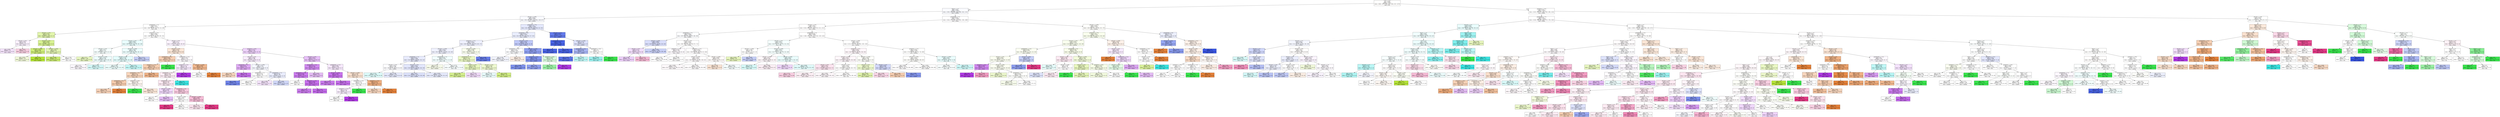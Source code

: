 digraph Tree {
node [shape=box, style="filled", color="black"] ;
0 [label="CCR <= 0.55\ngini = 0.844\nsamples = 33577\nvalue = [5801, 4578, 1358, 5530, 5404, 5327, 5579]\nclass = rku", fillcolor="#fffefd"] ;
1 [label="nbproc <= 4.5\ngini = 0.842\nsamples = 21003\nvalue = [3383, 2934, 688, 3444, 3966, 3443, 3145]\nclass = cluHPS", fillcolor="#f9fafe"] ;
0 -> 1 [labeldistance=2.5, labelangle=45, headlabel="True"] ;
2 [label="sdComp <= 0.065\ngini = 0.831\nsamples = 6643\nvalue = [939, 820, 240, 1374, 1564, 1049, 657]\nclass = cluHPS", fillcolor="#f8f9fe"] ;
1 -> 2 ;
3 [label="graphDepth <= 3.5\ngini = 0.82\nsamples = 2274\nvalue = [486, 188, 86, 516, 216, 516, 266]\nclass = rkd", fillcolor="#ffffff"] ;
2 -> 3 ;
4 [label="sdComm <= 0.02\ngini = 0.701\nsamples = 196\nvalue = [18, 98, 10, 26, 8, 24, 12]\nclass = random", fillcolor="#e1f4ab"] ;
3 -> 4 ;
5 [label="sdComp <= 0.02\ngini = 0.782\nsamples = 34\nvalue = [4, 0, 6, 8, 0, 10, 6]\nclass = rkusd", fillcolor="#f9f0fd"] ;
4 -> 5 ;
6 [label="gini = 0.645\nsamples = 22\nvalue = [2, 0, 2, 8, 0, 10, 0]\nclass = rkusd", fillcolor="#f4e3fb"] ;
5 -> 6 ;
7 [label="gini = 0.611\nsamples = 12\nvalue = [2, 0, 4, 0, 0, 0, 6]\nclass = rkuad", fillcolor="#f8cee1"] ;
5 -> 7 ;
8 [label="sdComp <= 0.02\ngini = 0.602\nsamples = 162\nvalue = [14, 98, 4, 18, 8, 14, 6]\nclass = random", fillcolor="#d7f191"] ;
4 -> 8 ;
9 [label="sdComm <= 0.065\ngini = 0.496\nsamples = 86\nvalue = [6, 60, 2, 4, 4, 6, 4]\nclass = random", fillcolor="#ceed79"] ;
8 -> 9 ;
10 [label="gini = 0.814\nsamples = 38\nvalue = [6, 12, 2, 4, 4, 6, 4]\nclass = random", fillcolor="#f2fada"] ;
9 -> 10 ;
11 [label="gini = 0.0\nsamples = 48\nvalue = [0, 48, 0, 0, 0, 0, 0]\nclass = random", fillcolor="#b7e539"] ;
9 -> 11 ;
12 [label="sdComm <= 0.065\ngini = 0.69\nsamples = 76\nvalue = [8, 38, 2, 14, 4, 8, 2]\nclass = random", fillcolor="#e3f5b2"] ;
8 -> 12 ;
13 [label="gini = 0.394\nsamples = 50\nvalue = [0, 38, 0, 8, 2, 0, 2]\nclass = random", fillcolor="#ccec72"] ;
12 -> 13 ;
14 [label="gini = 0.746\nsamples = 26\nvalue = [8, 0, 2, 6, 2, 8, 0]\nclass = rku", fillcolor="#ffffff"] ;
12 -> 14 ;
15 [label="graphSize <= 22.5\ngini = 0.809\nsamples = 2078\nvalue = [468, 90, 76, 490, 208, 492, 254]\nclass = rkusd", fillcolor="#ffffff"] ;
3 -> 15 ;
16 [label="sdComp <= 0.02\ngini = 0.803\nsamples = 1478\nvalue = [296, 90, 22, 434, 156, 292, 188]\nclass = rkd", fillcolor="#e8fcfc"] ;
15 -> 16 ;
17 [label="sdComm <= 0.02\ngini = 0.78\nsamples = 514\nvalue = [92, 88, 6, 152, 8, 132, 36]\nclass = rkd", fillcolor="#f5fefd"] ;
16 -> 17 ;
18 [label="gini = 0.71\nsamples = 158\nvalue = [32, 72, 2, 20, 0, 24, 8]\nclass = random", fillcolor="#e8f7c0"] ;
17 -> 18 ;
19 [label="sdComm <= 0.065\ngini = 0.733\nsamples = 356\nvalue = [60, 16, 4, 132, 8, 108, 28]\nclass = rkd", fillcolor="#ecfcfc"] ;
17 -> 19 ;
20 [label="gini = 0.72\nsamples = 180\nvalue = [28, 0, 4, 60, 0, 64, 24]\nclass = rkusd", fillcolor="#fcf8fe"] ;
19 -> 20 ;
21 [label="gini = 0.726\nsamples = 176\nvalue = [32, 16, 0, 72, 8, 44, 4]\nclass = rkd", fillcolor="#d5f9f9"] ;
19 -> 21 ;
22 [label="sdComm <= 0.065\ngini = 0.793\nsamples = 964\nvalue = [204, 2, 16, 282, 148, 160, 152]\nclass = rkd", fillcolor="#ebfcfc"] ;
16 -> 22 ;
23 [label="sdComm <= 0.02\ngini = 0.779\nsamples = 856\nvalue = [184, 2, 8, 278, 100, 136, 148]\nclass = rkd", fillcolor="#e3fbfb"] ;
22 -> 23 ;
24 [label="gini = 0.784\nsamples = 676\nvalue = [152, 2, 0, 202, 88, 116, 116]\nclass = rkd", fillcolor="#ecfdfc"] ;
23 -> 24 ;
25 [label="gini = 0.74\nsamples = 180\nvalue = [32, 0, 8, 76, 12, 20, 32]\nclass = rkd", fillcolor="#c4f7f6"] ;
23 -> 25 ;
26 [label="gini = 0.711\nsamples = 108\nvalue = [20, 0, 8, 4, 48, 24, 4]\nclass = cluHPS", fillcolor="#c6cff8"] ;
22 -> 26 ;
27 [label="sdComp <= 0.02\ngini = 0.77\nsamples = 600\nvalue = [172, 0, 54, 56, 52, 200, 66]\nclass = rkusd", fillcolor="#faf2fd"] ;
15 -> 27 ;
28 [label="sdComm <= 0.02\ngini = 0.754\nsamples = 244\nvalue = [94, 0, 24, 24, 8, 56, 38]\nclass = rku", fillcolor="#fae6d7"] ;
27 -> 28 ;
29 [label="graphDepth <= 25.5\ngini = 0.688\nsamples = 130\nvalue = [64, 0, 14, 16, 0, 24, 12]\nclass = rku", fillcolor="#f5cfb4"] ;
28 -> 29 ;
30 [label="graphSize <= 75.0\ngini = 0.674\nsamples = 126\nvalue = [64, 0, 10, 16, 0, 24, 12]\nclass = rku", fillcolor="#f5ceb1"] ;
29 -> 30 ;
31 [label="graphDepth <= 9.0\ngini = 0.72\nsamples = 98\nvalue = [44, 0, 10, 16, 0, 16, 12]\nclass = rku", fillcolor="#f6d4bb"] ;
30 -> 31 ;
32 [label="graphDepth <= 6.5\ngini = 0.64\nsamples = 60\nvalue = [32, 0, 0, 12, 0, 8, 8]\nclass = rku", fillcolor="#f4caac"] ;
31 -> 32 ;
33 [label="gini = 0.663\nsamples = 56\nvalue = [28, 0, 0, 12, 0, 8, 8]\nclass = rku", fillcolor="#f6d1b7"] ;
32 -> 33 ;
34 [label="gini = 0.0\nsamples = 4\nvalue = [4, 0, 0, 0, 0, 0, 0]\nclass = rku", fillcolor="#e58139"] ;
32 -> 34 ;
35 [label="graphSize <= 40.0\ngini = 0.765\nsamples = 38\nvalue = [12, 0, 10, 4, 0, 8, 4]\nclass = rku", fillcolor="#fdf6f1"] ;
31 -> 35 ;
36 [label="gini = 0.0\nsamples = 10\nvalue = [0, 0, 10, 0, 0, 0, 0]\nclass = BIL", fillcolor="#39e54d"] ;
35 -> 36 ;
37 [label="gini = 0.694\nsamples = 28\nvalue = [12, 0, 0, 4, 0, 8, 4]\nclass = rku", fillcolor="#fae6d7"] ;
35 -> 37 ;
38 [label="gini = 0.408\nsamples = 28\nvalue = [20, 0, 0, 0, 0, 8, 0]\nclass = rku", fillcolor="#efb388"] ;
30 -> 38 ;
39 [label="gini = 0.0\nsamples = 4\nvalue = [0, 0, 4, 0, 0, 0, 0]\nclass = BIL", fillcolor="#39e54d"] ;
29 -> 39 ;
40 [label="graphDepth <= 25.5\ngini = 0.782\nsamples = 114\nvalue = [30, 0, 10, 8, 8, 32, 26]\nclass = rkusd", fillcolor="#fdfafe"] ;
28 -> 40 ;
41 [label="graphSize <= 75.0\ngini = 0.773\nsamples = 96\nvalue = [18, 0, 6, 8, 8, 32, 24]\nclass = rkusd", fillcolor="#f6e9fc"] ;
40 -> 41 ;
42 [label="graphDepth <= 13.5\ngini = 0.794\nsamples = 80\nvalue = [18, 0, 6, 8, 8, 16, 24]\nclass = rkuad", fillcolor="#fcecf3"] ;
41 -> 42 ;
43 [label="graphDepth <= 6.5\ngini = 0.758\nsamples = 72\nvalue = [18, 0, 6, 0, 8, 16, 24]\nclass = rkuad", fillcolor="#fce9f2"] ;
42 -> 43 ;
44 [label="sdComm <= 0.065\ngini = 0.594\nsamples = 16\nvalue = [6, 0, 2, 0, 0, 8, 0]\nclass = rkusd", fillcolor="#efd7fa"] ;
43 -> 44 ;
45 [label="gini = 0.5\nsamples = 8\nvalue = [4, 0, 0, 0, 0, 4, 0]\nclass = rku", fillcolor="#ffffff"] ;
44 -> 45 ;
46 [label="gini = 0.625\nsamples = 8\nvalue = [2, 0, 2, 0, 0, 4, 0]\nclass = rkusd", fillcolor="#e5bdf6"] ;
44 -> 46 ;
47 [label="graphDepth <= 9.0\ngini = 0.724\nsamples = 56\nvalue = [12, 0, 4, 0, 8, 8, 24]\nclass = rkuad", fillcolor="#f8c9de"] ;
43 -> 47 ;
48 [label="sdComm <= 0.065\ngini = 0.667\nsamples = 12\nvalue = [4, 0, 4, 0, 0, 0, 4]\nclass = rku", fillcolor="#ffffff"] ;
47 -> 48 ;
49 [label="gini = 0.0\nsamples = 4\nvalue = [0, 0, 0, 0, 0, 0, 4]\nclass = rkuad", fillcolor="#e53986"] ;
48 -> 49 ;
50 [label="gini = 0.5\nsamples = 8\nvalue = [4, 0, 4, 0, 0, 0, 0]\nclass = rku", fillcolor="#ffffff"] ;
48 -> 50 ;
51 [label="sdComm <= 0.065\ngini = 0.694\nsamples = 44\nvalue = [8, 0, 0, 0, 8, 8, 20]\nclass = rkuad", fillcolor="#f6bdd7"] ;
47 -> 51 ;
52 [label="gini = 0.741\nsamples = 36\nvalue = [8, 0, 0, 0, 8, 8, 12]\nclass = rkuad", fillcolor="#fbe3ee"] ;
51 -> 52 ;
53 [label="gini = 0.0\nsamples = 8\nvalue = [0, 0, 0, 0, 0, 0, 8]\nclass = rkuad", fillcolor="#e53986"] ;
51 -> 53 ;
54 [label="gini = 0.0\nsamples = 8\nvalue = [0, 0, 0, 8, 0, 0, 0]\nclass = rkd", fillcolor="#39e5e2"] ;
42 -> 54 ;
55 [label="gini = 0.0\nsamples = 16\nvalue = [0, 0, 0, 0, 0, 16, 0]\nclass = rkusd", fillcolor="#b139e5"] ;
41 -> 55 ;
56 [label="sdComm <= 0.065\ngini = 0.494\nsamples = 18\nvalue = [12, 0, 4, 0, 0, 0, 2]\nclass = rku", fillcolor="#f0b78e"] ;
40 -> 56 ;
57 [label="gini = 0.64\nsamples = 10\nvalue = [4, 0, 4, 0, 0, 0, 2]\nclass = rku", fillcolor="#ffffff"] ;
56 -> 57 ;
58 [label="gini = 0.0\nsamples = 8\nvalue = [8, 0, 0, 0, 0, 0, 0]\nclass = rku", fillcolor="#e58139"] ;
56 -> 58 ;
59 [label="graphSize <= 40.0\ngini = 0.752\nsamples = 356\nvalue = [78, 0, 30, 32, 44, 144, 28]\nclass = rkusd", fillcolor="#ecd0f9"] ;
27 -> 59 ;
60 [label="sdComm <= 0.02\ngini = 0.788\nsamples = 186\nvalue = [32, 0, 10, 24, 44, 58, 18]\nclass = rkusd", fillcolor="#f7ebfc"] ;
59 -> 60 ;
61 [label="graphDepth <= 7.5\ngini = 0.617\nsamples = 36\nvalue = [8, 0, 4, 4, 0, 20, 0]\nclass = rkusd", fillcolor="#deaaf4"] ;
60 -> 61 ;
62 [label="gini = 0.48\nsamples = 10\nvalue = [6, 0, 0, 4, 0, 0, 0]\nclass = rku", fillcolor="#f6d5bd"] ;
61 -> 62 ;
63 [label="gini = 0.379\nsamples = 26\nvalue = [2, 0, 4, 0, 0, 20, 0]\nclass = rkusd", fillcolor="#c66fec"] ;
61 -> 63 ;
64 [label="sdComm <= 0.065\ngini = 0.79\nsamples = 150\nvalue = [24, 0, 6, 20, 44, 38, 18]\nclass = cluHPS", fillcolor="#f4f6fe"] ;
60 -> 64 ;
65 [label="graphDepth <= 7.5\ngini = 0.782\nsamples = 54\nvalue = [14, 0, 6, 0, 12, 14, 8]\nclass = rku", fillcolor="#ffffff"] ;
64 -> 65 ;
66 [label="gini = 0.406\nsamples = 16\nvalue = [2, 0, 0, 0, 12, 2, 0]\nclass = cluHPS", fillcolor="#7286ec"] ;
65 -> 66 ;
67 [label="gini = 0.731\nsamples = 38\nvalue = [12, 0, 6, 0, 0, 12, 8]\nclass = rku", fillcolor="#ffffff"] ;
65 -> 67 ;
68 [label="graphDepth <= 7.5\ngini = 0.761\nsamples = 96\nvalue = [10, 0, 0, 20, 32, 24, 10]\nclass = cluHPS", fillcolor="#e9ecfc"] ;
64 -> 68 ;
69 [label="gini = 0.569\nsamples = 24\nvalue = [2, 0, 0, 0, 0, 12, 10]\nclass = rkusd", fillcolor="#f4e3fb"] ;
68 -> 69 ;
70 [label="gini = 0.685\nsamples = 72\nvalue = [8, 0, 0, 20, 32, 12, 0]\nclass = cluHPS", fillcolor="#d1d8f9"] ;
68 -> 70 ;
71 [label="sdComm <= 0.02\ngini = 0.651\nsamples = 170\nvalue = [46, 0, 20, 8, 0, 86, 10]\nclass = rkusd", fillcolor="#e6bff7"] ;
59 -> 71 ;
72 [label="graphDepth <= 25.5\ngini = 0.511\nsamples = 66\nvalue = [12, 0, 4, 0, 0, 44, 6]\nclass = rkusd", fillcolor="#d18af0"] ;
71 -> 72 ;
73 [label="graphDepth <= 12.5\ngini = 0.448\nsamples = 50\nvalue = [8, 0, 4, 0, 0, 36, 2]\nclass = rkusd", fillcolor="#cb7bee"] ;
72 -> 73 ;
74 [label="gini = 0.5\nsamples = 8\nvalue = [4, 0, 0, 0, 0, 4, 0]\nclass = rku", fillcolor="#ffffff"] ;
73 -> 74 ;
75 [label="graphSize <= 75.0\ngini = 0.399\nsamples = 42\nvalue = [4, 0, 4, 0, 0, 32, 2]\nclass = rkusd", fillcolor="#c66dec"] ;
73 -> 75 ;
76 [label="gini = 0.43\nsamples = 22\nvalue = [0, 0, 4, 0, 0, 16, 2]\nclass = rkusd", fillcolor="#cb7bee"] ;
75 -> 76 ;
77 [label="gini = 0.32\nsamples = 20\nvalue = [4, 0, 0, 0, 0, 16, 0]\nclass = rkusd", fillcolor="#c46aec"] ;
75 -> 77 ;
78 [label="gini = 0.625\nsamples = 16\nvalue = [4, 0, 0, 0, 0, 8, 4]\nclass = rkusd", fillcolor="#e5bdf6"] ;
72 -> 78 ;
79 [label="graphDepth <= 12.5\ngini = 0.699\nsamples = 104\nvalue = [34, 0, 16, 8, 0, 42, 4]\nclass = rkusd", fillcolor="#f6e8fc"] ;
71 -> 79 ;
80 [label="sdComm <= 0.065\ngini = 0.381\nsamples = 42\nvalue = [8, 0, 2, 0, 0, 32, 0]\nclass = rkusd", fillcolor="#c873ed"] ;
79 -> 80 ;
81 [label="gini = 0.375\nsamples = 16\nvalue = [4, 0, 0, 0, 0, 12, 0]\nclass = rkusd", fillcolor="#cb7bee"] ;
80 -> 81 ;
82 [label="gini = 0.379\nsamples = 26\nvalue = [4, 0, 2, 0, 0, 20, 0]\nclass = rkusd", fillcolor="#c66fec"] ;
80 -> 82 ;
83 [label="sdComm <= 0.065\ngini = 0.726\nsamples = 62\nvalue = [26, 0, 14, 8, 0, 10, 4]\nclass = rku", fillcolor="#f8e0ce"] ;
79 -> 83 ;
84 [label="graphDepth <= 25.5\ngini = 0.747\nsamples = 36\nvalue = [8, 0, 10, 8, 0, 10, 0]\nclass = BIL", fillcolor="#ffffff"] ;
83 -> 84 ;
85 [label="graphSize <= 75.0\ngini = 0.729\nsamples = 30\nvalue = [8, 0, 4, 8, 0, 10, 0]\nclass = rkusd", fillcolor="#f8edfd"] ;
84 -> 85 ;
86 [label="gini = 0.694\nsamples = 22\nvalue = [8, 0, 4, 8, 0, 2, 0]\nclass = rku", fillcolor="#ffffff"] ;
85 -> 86 ;
87 [label="gini = 0.0\nsamples = 8\nvalue = [0, 0, 0, 0, 0, 8, 0]\nclass = rkusd", fillcolor="#b139e5"] ;
85 -> 87 ;
88 [label="gini = 0.0\nsamples = 6\nvalue = [0, 0, 6, 0, 0, 0, 0]\nclass = BIL", fillcolor="#39e54d"] ;
84 -> 88 ;
89 [label="graphSize <= 75.0\ngini = 0.473\nsamples = 26\nvalue = [18, 0, 4, 0, 0, 0, 4]\nclass = rku", fillcolor="#eeaf81"] ;
83 -> 89 ;
90 [label="gini = 0.625\nsamples = 16\nvalue = [8, 0, 4, 0, 0, 0, 4]\nclass = rku", fillcolor="#f6d5bd"] ;
89 -> 90 ;
91 [label="gini = 0.0\nsamples = 10\nvalue = [10, 0, 0, 0, 0, 0, 0]\nclass = rku", fillcolor="#e58139"] ;
89 -> 91 ;
92 [label="graphSize <= 75.0\ngini = 0.81\nsamples = 4369\nvalue = [453, 632, 154, 858, 1348, 533, 391]\nclass = cluHPS", fillcolor="#e3e7fb"] ;
2 -> 92 ;
93 [label="graphDepth <= 9.0\ngini = 0.815\nsamples = 4235\nvalue = [453, 632, 142, 850, 1240, 527, 391]\nclass = cluHPS", fillcolor="#e8ecfc"] ;
92 -> 93 ;
94 [label="graphSize <= 22.5\ngini = 0.817\nsamples = 3855\nvalue = [409, 612, 104, 792, 1078, 485, 375]\nclass = cluHPS", fillcolor="#edeffd"] ;
93 -> 94 ;
95 [label="sdComm <= 0.065\ngini = 0.815\nsamples = 3625\nvalue = [391, 540, 78, 776, 1022, 453, 365]\nclass = cluHPS", fillcolor="#eef0fd"] ;
94 -> 95 ;
96 [label="graphDepth <= 3.5\ngini = 0.814\nsamples = 2882\nvalue = [342, 408, 62, 564, 850, 340, 316]\nclass = cluHPS", fillcolor="#e7eafc"] ;
95 -> 96 ;
97 [label="sdComm <= 0.02\ngini = 0.785\nsamples = 890\nvalue = [84, 84, 18, 260, 270, 94, 80]\nclass = cluHPS", fillcolor="#fcfcff"] ;
96 -> 97 ;
98 [label="gini = 0.731\nsamples = 360\nvalue = [28, 0, 12, 144, 100, 50, 26]\nclass = rkd", fillcolor="#ddfbfa"] ;
97 -> 98 ;
99 [label="gini = 0.796\nsamples = 530\nvalue = [56, 84, 6, 116, 170, 44, 54]\nclass = cluHPS", fillcolor="#e5e9fc"] ;
97 -> 99 ;
100 [label="sdComm <= 0.02\ngini = 0.819\nsamples = 1992\nvalue = [258, 324, 44, 304, 580, 246, 236]\nclass = cluHPS", fillcolor="#e1e5fb"] ;
96 -> 100 ;
101 [label="gini = 0.817\nsamples = 916\nvalue = [118, 128, 20, 136, 274, 136, 104]\nclass = cluHPS", fillcolor="#dce1fa"] ;
100 -> 101 ;
102 [label="gini = 0.819\nsamples = 1076\nvalue = [140, 196, 24, 168, 306, 110, 132]\nclass = cluHPS", fillcolor="#e6eafc"] ;
100 -> 102 ;
103 [label="graphDepth <= 3.5\ngini = 0.801\nsamples = 743\nvalue = [49, 132, 16, 212, 172, 113, 49]\nclass = rkd", fillcolor="#f1fdfd"] ;
95 -> 103 ;
104 [label="gini = 0.774\nsamples = 147\nvalue = [13, 48, 4, 24, 0, 37, 21]\nclass = random", fillcolor="#f8fceb"] ;
103 -> 104 ;
105 [label="gini = 0.775\nsamples = 596\nvalue = [36, 84, 12, 188, 172, 76, 28]\nclass = rkd", fillcolor="#f8fefe"] ;
103 -> 105 ;
106 [label="sdComm <= 0.065\ngini = 0.798\nsamples = 230\nvalue = [18, 72, 26, 16, 56, 32, 10]\nclass = random", fillcolor="#f8fded"] ;
94 -> 106 ;
107 [label="graphDepth <= 6.5\ngini = 0.731\nsamples = 164\nvalue = [12, 72, 26, 12, 4, 32, 6]\nclass = random", fillcolor="#e9f7c3"] ;
106 -> 107 ;
108 [label="sdComm <= 0.02\ngini = 0.704\nsamples = 104\nvalue = [6, 48, 18, 0, 4, 22, 6]\nclass = random", fillcolor="#e8f7c0"] ;
107 -> 108 ;
109 [label="gini = 0.548\nsamples = 76\nvalue = [0, 48, 12, 0, 4, 12, 0]\nclass = random", fillcolor="#d6f090"] ;
108 -> 109 ;
110 [label="gini = 0.735\nsamples = 28\nvalue = [6, 0, 6, 0, 0, 10, 6]\nclass = rkusd", fillcolor="#f1dbfa"] ;
108 -> 110 ;
111 [label="sdComm <= 0.02\ngini = 0.744\nsamples = 60\nvalue = [6, 24, 8, 12, 0, 10, 0]\nclass = random", fillcolor="#edf8ce"] ;
107 -> 111 ;
112 [label="gini = 0.736\nsamples = 24\nvalue = [4, 0, 6, 8, 0, 6, 0]\nclass = rkd", fillcolor="#e9fcfc"] ;
111 -> 112 ;
113 [label="gini = 0.525\nsamples = 36\nvalue = [2, 24, 2, 4, 0, 4, 0]\nclass = random", fillcolor="#d2ef83"] ;
111 -> 113 ;
114 [label="gini = 0.364\nsamples = 66\nvalue = [6, 0, 0, 4, 52, 0, 4]\nclass = cluHPS", fillcolor="#677deb"] ;
106 -> 114 ;
115 [label="sdComm <= 0.02\ngini = 0.755\nsamples = 380\nvalue = [44, 20, 38, 58, 162, 42, 16]\nclass = cluHPS", fillcolor="#bfc8f7"] ;
93 -> 115 ;
116 [label="graphDepth <= 13.5\ngini = 0.819\nsamples = 200\nvalue = [32, 16, 26, 48, 50, 20, 8]\nclass = cluHPS", fillcolor="#fcfdff"] ;
115 -> 116 ;
117 [label="gini = 0.793\nsamples = 164\nvalue = [20, 16, 20, 42, 50, 16, 0]\nclass = cluHPS", fillcolor="#f2f4fd"] ;
116 -> 117 ;
118 [label="gini = 0.772\nsamples = 36\nvalue = [12, 0, 6, 6, 0, 4, 8]\nclass = rku", fillcolor="#fbede3"] ;
116 -> 118 ;
119 [label="sdComm <= 0.065\ngini = 0.583\nsamples = 180\nvalue = [12, 4, 12, 10, 112, 22, 8]\nclass = cluHPS", fillcolor="#8e9ff0"] ;
115 -> 119 ;
120 [label="graphSize <= 40.0\ngini = 0.523\nsamples = 166\nvalue = [10, 4, 6, 8, 112, 18, 8]\nclass = cluHPS", fillcolor="#8194ee"] ;
119 -> 120 ;
121 [label="gini = 0.499\nsamples = 122\nvalue = [8, 4, 2, 0, 84, 16, 8]\nclass = cluHPS", fillcolor="#8093ee"] ;
120 -> 121 ;
122 [label="gini = 0.55\nsamples = 44\nvalue = [2, 0, 4, 8, 28, 2, 0]\nclass = cluHPS", fillcolor="#91a1f1"] ;
120 -> 122 ;
123 [label="graphSize <= 40.0\ngini = 0.694\nsamples = 14\nvalue = [2, 0, 6, 2, 0, 4, 0]\nclass = BIL", fillcolor="#d7fadb"] ;
119 -> 123 ;
124 [label="gini = 0.56\nsamples = 10\nvalue = [2, 0, 6, 2, 0, 0, 0]\nclass = BIL", fillcolor="#9cf2a6"] ;
123 -> 124 ;
125 [label="gini = 0.0\nsamples = 4\nvalue = [0, 0, 0, 0, 0, 4, 0]\nclass = rkusd", fillcolor="#b139e5"] ;
123 -> 125 ;
126 [label="sdComm <= 0.02\ngini = 0.337\nsamples = 134\nvalue = [0, 0, 12, 8, 108, 6, 0]\nclass = cluHPS", fillcolor="#637aeb"] ;
92 -> 126 ;
127 [label="graphDepth <= 25.5\ngini = 0.144\nsamples = 104\nvalue = [0, 0, 6, 0, 96, 2, 0]\nclass = cluHPS", fillcolor="#4964e7"] ;
126 -> 127 ;
128 [label="gini = 0.142\nsamples = 26\nvalue = [0, 0, 2, 0, 24, 0, 0]\nclass = cluHPS", fillcolor="#4964e7"] ;
127 -> 128 ;
129 [label="gini = 0.145\nsamples = 78\nvalue = [0, 0, 4, 0, 72, 2, 0]\nclass = cluHPS", fillcolor="#4964e7"] ;
127 -> 129 ;
130 [label="sdComm <= 0.065\ngini = 0.711\nsamples = 30\nvalue = [0, 0, 6, 8, 12, 4, 0]\nclass = cluHPS", fillcolor="#dbe0fa"] ;
126 -> 130 ;
131 [label="graphDepth <= 25.5\ngini = 0.628\nsamples = 22\nvalue = [0, 0, 2, 4, 12, 4, 0]\nclass = cluHPS", fillcolor="#a7b4f3"] ;
130 -> 131 ;
132 [label="gini = 0.245\nsamples = 14\nvalue = [0, 0, 0, 0, 12, 2, 0]\nclass = cluHPS", fillcolor="#5a72e9"] ;
131 -> 132 ;
133 [label="gini = 0.625\nsamples = 8\nvalue = [0, 0, 2, 4, 0, 2, 0]\nclass = rkd", fillcolor="#bdf6f5"] ;
131 -> 133 ;
134 [label="graphDepth <= 25.5\ngini = 0.5\nsamples = 8\nvalue = [0, 0, 4, 4, 0, 0, 0]\nclass = BIL", fillcolor="#ffffff"] ;
130 -> 134 ;
135 [label="gini = 0.444\nsamples = 6\nvalue = [0, 0, 2, 4, 0, 0, 0]\nclass = rkd", fillcolor="#9cf2f0"] ;
134 -> 135 ;
136 [label="gini = 0.0\nsamples = 2\nvalue = [0, 0, 2, 0, 0, 0, 0]\nclass = BIL", fillcolor="#39e54d"] ;
134 -> 136 ;
137 [label="graphDepth <= 6.5\ngini = 0.842\nsamples = 14360\nvalue = [2444, 2114, 448, 2070, 2402, 2394, 2488]\nclass = rkuad", fillcolor="#fffeff"] ;
1 -> 137 ;
138 [label="sdComm <= 0.02\ngini = 0.84\nsamples = 12912\nvalue = [2244, 1806, 320, 1900, 2118, 2212, 2312]\nclass = rkuad", fillcolor="#fffefe"] ;
137 -> 138 ;
139 [label="graphDepth <= 3.5\ngini = 0.835\nsamples = 4888\nvalue = [876, 492, 144, 628, 972, 882, 894]\nclass = cluHPS", fillcolor="#fbfcfe"] ;
138 -> 139 ;
140 [label="sdComp <= 0.065\ngini = 0.808\nsamples = 1326\nvalue = [184, 152, 40, 126, 432, 210, 182]\nclass = cluHPS", fillcolor="#d8ddfa"] ;
139 -> 140 ;
141 [label="sdComp <= 0.02\ngini = 0.713\nsamples = 138\nvalue = [36, 8, 0, 6, 0, 54, 34]\nclass = rkusd", fillcolor="#f1dcfa"] ;
140 -> 141 ;
142 [label="gini = 0.595\nsamples = 90\nvalue = [32, 0, 0, 0, 0, 46, 12]\nclass = rkusd", fillcolor="#eccff9"] ;
141 -> 142 ;
143 [label="gini = 0.712\nsamples = 48\nvalue = [4, 8, 0, 6, 0, 8, 22]\nclass = rkuad", fillcolor="#f6bad5"] ;
141 -> 143 ;
144 [label="gini = 0.793\nsamples = 1188\nvalue = [148, 144, 40, 120, 432, 156, 148]\nclass = cluHPS", fillcolor="#cad2f8"] ;
140 -> 144 ;
145 [label="sdComp <= 0.02\ngini = 0.834\nsamples = 3562\nvalue = [692, 340, 104, 502, 540, 672, 712]\nclass = rkuad", fillcolor="#fffefe"] ;
139 -> 145 ;
146 [label="graphSize <= 22.5\ngini = 0.793\nsamples = 220\nvalue = [56, 12, 16, 4, 24, 60, 48]\nclass = rkusd", fillcolor="#fdfafe"] ;
145 -> 146 ;
147 [label="gini = 0.78\nsamples = 188\nvalue = [48, 0, 16, 4, 24, 48, 48]\nclass = rku", fillcolor="#ffffff"] ;
146 -> 147 ;
148 [label="gini = 0.656\nsamples = 32\nvalue = [8, 12, 0, 0, 0, 12, 0]\nclass = random", fillcolor="#ffffff"] ;
146 -> 148 ;
149 [label="graphSize <= 22.5\ngini = 0.834\nsamples = 3342\nvalue = [636, 328, 88, 498, 516, 612, 664]\nclass = rkuad", fillcolor="#fffdfe"] ;
145 -> 149 ;
150 [label="sdComp <= 0.065\ngini = 0.835\nsamples = 3128\nvalue = [584, 328, 80, 452, 492, 568, 624]\nclass = rkuad", fillcolor="#fffcfd"] ;
149 -> 150 ;
151 [label="gini = 0.839\nsamples = 1252\nvalue = [212, 128, 44, 212, 208, 212, 236]\nclass = rkuad", fillcolor="#fefafc"] ;
150 -> 151 ;
152 [label="gini = 0.831\nsamples = 1876\nvalue = [372, 200, 36, 240, 284, 356, 388]\nclass = rkuad", fillcolor="#fffdfe"] ;
150 -> 152 ;
153 [label="sdComp <= 0.065\ngini = 0.804\nsamples = 214\nvalue = [52, 0, 8, 46, 24, 44, 40]\nclass = rku", fillcolor="#fefaf8"] ;
149 -> 153 ;
154 [label="gini = 0.708\nsamples = 48\nvalue = [20, 0, 0, 8, 0, 12, 8]\nclass = rku", fillcolor="#f9e3d3"] ;
153 -> 154 ;
155 [label="gini = 0.813\nsamples = 166\nvalue = [32, 0, 8, 38, 24, 32, 32]\nclass = rkd", fillcolor="#f6fefe"] ;
153 -> 155 ;
156 [label="graphDepth <= 3.5\ngini = 0.839\nsamples = 8024\nvalue = [1368, 1314, 176, 1272, 1146, 1330, 1418]\nclass = rkuad", fillcolor="#fffefe"] ;
138 -> 156 ;
157 [label="sdComp <= 0.02\ngini = 0.837\nsamples = 1400\nvalue = [234, 144, 76, 316, 152, 224, 254]\nclass = rkd", fillcolor="#f4fefd"] ;
156 -> 157 ;
158 [label="sdComm <= 0.065\ngini = 0.785\nsamples = 84\nvalue = [12, 24, 4, 12, 24, 0, 8]\nclass = random", fillcolor="#ffffff"] ;
157 -> 158 ;
159 [label="gini = 0.653\nsamples = 48\nvalue = [12, 24, 0, 4, 8, 0, 0]\nclass = random", fillcolor="#e7f6bd"] ;
158 -> 159 ;
160 [label="gini = 0.691\nsamples = 36\nvalue = [0, 0, 4, 8, 16, 0, 8]\nclass = cluHPS", fillcolor="#c6cff8"] ;
158 -> 160 ;
161 [label="sdComm <= 0.065\ngini = 0.833\nsamples = 1316\nvalue = [222, 120, 72, 304, 128, 224, 246]\nclass = rkd", fillcolor="#f4fefd"] ;
157 -> 161 ;
162 [label="sdComp <= 0.065\ngini = 0.811\nsamples = 484\nvalue = [104, 0, 32, 88, 56, 84, 120]\nclass = rkuad", fillcolor="#fef7fa"] ;
161 -> 162 ;
163 [label="gini = 0.753\nsamples = 76\nvalue = [16, 0, 8, 28, 0, 16, 8]\nclass = rkd", fillcolor="#d7faf9"] ;
162 -> 163 ;
164 [label="gini = 0.806\nsamples = 408\nvalue = [88, 0, 24, 60, 56, 68, 112]\nclass = rkuad", fillcolor="#fdf0f6"] ;
162 -> 164 ;
165 [label="sdComp <= 0.065\ngini = 0.831\nsamples = 832\nvalue = [118, 120, 40, 216, 72, 140, 126]\nclass = rkd", fillcolor="#e9fcfc"] ;
161 -> 165 ;
166 [label="gini = 0.679\nsamples = 70\nvalue = [20, 0, 0, 0, 4, 30, 16]\nclass = rkusd", fillcolor="#efd7fa"] ;
165 -> 166 ;
167 [label="gini = 0.826\nsamples = 762\nvalue = [98, 120, 40, 216, 68, 110, 110]\nclass = rkd", fillcolor="#e1fbfb"] ;
165 -> 167 ;
168 [label="sdComp <= 0.065\ngini = 0.837\nsamples = 6624\nvalue = [1134, 1170, 100, 956, 994, 1106, 1164]\nclass = random", fillcolor="#ffffff"] ;
156 -> 168 ;
169 [label="graphSize <= 22.5\ngini = 0.829\nsamples = 2282\nvalue = [424, 404, 16, 288, 282, 364, 504]\nclass = rkuad", fillcolor="#fef6fa"] ;
168 -> 169 ;
170 [label="sdComm <= 0.065\ngini = 0.827\nsamples = 2016\nvalue = [376, 332, 8, 288, 216, 348, 448]\nclass = rkuad", fillcolor="#fef6fa"] ;
169 -> 170 ;
171 [label="sdComp <= 0.02\ngini = 0.792\nsamples = 528\nvalue = [112, 48, 8, 88, 32, 68, 172]\nclass = rkuad", fillcolor="#fbe2ee"] ;
170 -> 171 ;
172 [label="gini = 0.733\nsamples = 148\nvalue = [24, 0, 0, 32, 8, 24, 60]\nclass = rkuad", fillcolor="#f9cfe2"] ;
171 -> 172 ;
173 [label="gini = 0.804\nsamples = 380\nvalue = [88, 48, 8, 56, 24, 44, 112]\nclass = rkuad", fillcolor="#fdeff5"] ;
171 -> 173 ;
174 [label="sdComp <= 0.02\ngini = 0.829\nsamples = 1488\nvalue = [264, 284, 0, 200, 184, 280, 276]\nclass = random", fillcolor="#fffffe"] ;
170 -> 174 ;
175 [label="gini = 0.824\nsamples = 584\nvalue = [80, 116, 0, 96, 60, 100, 132]\nclass = rkuad", fillcolor="#fef8fb"] ;
174 -> 175 ;
176 [label="gini = 0.827\nsamples = 904\nvalue = [184, 168, 0, 104, 124, 180, 144]\nclass = rku", fillcolor="#fffefe"] ;
174 -> 176 ;
177 [label="sdComm <= 0.065\ngini = 0.784\nsamples = 266\nvalue = [48, 72, 8, 0, 66, 16, 56]\nclass = random", fillcolor="#fdfef9"] ;
169 -> 177 ;
178 [label="sdComp <= 0.02\ngini = 0.714\nsamples = 164\nvalue = [16, 72, 4, 0, 18, 12, 42]\nclass = random", fillcolor="#edf9ce"] ;
177 -> 178 ;
179 [label="gini = 0.652\nsamples = 90\nvalue = [8, 48, 0, 0, 18, 8, 8]\nclass = random", fillcolor="#e1f4ac"] ;
178 -> 179 ;
180 [label="gini = 0.666\nsamples = 74\nvalue = [8, 24, 4, 0, 0, 4, 34]\nclass = rkuad", fillcolor="#fad7e7"] ;
178 -> 180 ;
181 [label="sdComp <= 0.02\ngini = 0.658\nsamples = 102\nvalue = [32, 0, 4, 0, 48, 4, 14]\nclass = cluHPS", fillcolor="#d2d8f9"] ;
177 -> 181 ;
182 [label="gini = 0.469\nsamples = 32\nvalue = [20, 0, 0, 0, 0, 0, 12]\nclass = rku", fillcolor="#f5cdb0"] ;
181 -> 182 ;
183 [label="gini = 0.493\nsamples = 70\nvalue = [12, 0, 4, 0, 48, 4, 2]\nclass = cluHPS", fillcolor="#8496ef"] ;
181 -> 183 ;
184 [label="graphSize <= 22.5\ngini = 0.839\nsamples = 4342\nvalue = [710, 766, 84, 668, 712, 742, 660]\nclass = random", fillcolor="#fffffe"] ;
168 -> 184 ;
185 [label="sdComm <= 0.065\ngini = 0.837\nsamples = 3938\nvalue = [652, 734, 60, 558, 664, 668, 602]\nclass = random", fillcolor="#fefefb"] ;
184 -> 185 ;
186 [label="gini = 0.838\nsamples = 1672\nvalue = [292, 286, 32, 278, 218, 300, 266]\nclass = rkusd", fillcolor="#fffeff"] ;
185 -> 186 ;
187 [label="gini = 0.833\nsamples = 2266\nvalue = [360, 448, 28, 280, 446, 368, 336]\nclass = random", fillcolor="#ffffff"] ;
185 -> 187 ;
188 [label="sdComm <= 0.065\ngini = 0.827\nsamples = 404\nvalue = [58, 32, 24, 110, 48, 74, 58]\nclass = rkd", fillcolor="#e9fcfc"] ;
184 -> 188 ;
189 [label="gini = 0.839\nsamples = 276\nvalue = [32, 32, 12, 58, 48, 50, 44]\nclass = rkd", fillcolor="#f8fefe"] ;
188 -> 189 ;
190 [label="gini = 0.738\nsamples = 128\nvalue = [26, 0, 12, 52, 0, 24, 14]\nclass = rkd", fillcolor="#cdf8f8"] ;
188 -> 190 ;
191 [label="sdComm <= 0.065\ngini = 0.845\nsamples = 1448\nvalue = [200, 308, 128, 170, 284, 182, 176]\nclass = random", fillcolor="#fefefb"] ;
137 -> 191 ;
192 [label="graphSize <= 75.0\ngini = 0.84\nsamples = 1230\nvalue = [144, 308, 106, 162, 212, 158, 140]\nclass = random", fillcolor="#f8fdec"] ;
191 -> 192 ;
193 [label="sdComm <= 0.02\ngini = 0.835\nsamples = 1142\nvalue = [116, 296, 92, 150, 212, 138, 138]\nclass = random", fillcolor="#f8fded"] ;
192 -> 193 ;
194 [label="graphDepth <= 13.5\ngini = 0.839\nsamples = 772\nvalue = [90, 176, 36, 132, 124, 110, 104]\nclass = random", fillcolor="#fafdf1"] ;
193 -> 194 ;
195 [label="sdComp <= 0.02\ngini = 0.835\nsamples = 728\nvalue = [90, 176, 32, 132, 100, 110, 88]\nclass = random", fillcolor="#fafdf0"] ;
194 -> 195 ;
196 [label="graphSize <= 40.0\ngini = 0.408\nsamples = 14\nvalue = [0, 0, 0, 0, 0, 10, 4]\nclass = rkusd", fillcolor="#d088ef"] ;
195 -> 196 ;
197 [label="gini = 0.0\nsamples = 8\nvalue = [0, 0, 0, 0, 0, 8, 0]\nclass = rkusd", fillcolor="#b139e5"] ;
196 -> 197 ;
198 [label="gini = 0.444\nsamples = 6\nvalue = [0, 0, 0, 0, 0, 2, 4]\nclass = rkuad", fillcolor="#f29cc2"] ;
196 -> 198 ;
199 [label="sdComp <= 0.065\ngini = 0.834\nsamples = 714\nvalue = [90, 176, 32, 132, 100, 100, 84]\nclass = random", fillcolor="#fafdf0"] ;
195 -> 199 ;
200 [label="gini = 0.758\nsamples = 120\nvalue = [16, 48, 12, 12, 24, 0, 8]\nclass = random", fillcolor="#edf8ce"] ;
199 -> 200 ;
201 [label="graphDepth <= 9.0\ngini = 0.835\nsamples = 594\nvalue = [74, 128, 20, 120, 76, 100, 76]\nclass = random", fillcolor="#fefffc"] ;
199 -> 201 ;
202 [label="gini = 0.789\nsamples = 110\nvalue = [18, 32, 4, 24, 4, 24, 4]\nclass = random", fillcolor="#f8fded"] ;
201 -> 202 ;
203 [label="gini = 0.838\nsamples = 484\nvalue = [56, 96, 16, 96, 72, 76, 72]\nclass = random", fillcolor="#ffffff"] ;
201 -> 203 ;
204 [label="sdComp <= 0.065\ngini = 0.562\nsamples = 44\nvalue = [0, 0, 4, 0, 24, 0, 16]\nclass = cluHPS", fillcolor="#c6cff8"] ;
194 -> 204 ;
205 [label="gini = 0.494\nsamples = 36\nvalue = [0, 0, 4, 0, 24, 0, 8]\nclass = cluHPS", fillcolor="#8e9ef0"] ;
204 -> 205 ;
206 [label="gini = 0.0\nsamples = 8\nvalue = [0, 0, 0, 0, 0, 0, 8]\nclass = rkuad", fillcolor="#e53986"] ;
204 -> 206 ;
207 [label="graphDepth <= 9.0\ngini = 0.794\nsamples = 370\nvalue = [26, 120, 56, 18, 88, 28, 34]\nclass = random", fillcolor="#f7fce9"] ;
193 -> 207 ;
208 [label="sdComp <= 0.02\ngini = 0.795\nsamples = 66\nvalue = [6, 0, 12, 14, 10, 4, 20]\nclass = rkuad", fillcolor="#fce8f1"] ;
207 -> 208 ;
209 [label="gini = 0.681\nsamples = 24\nvalue = [4, 0, 0, 10, 0, 2, 8]\nclass = rkd", fillcolor="#e6fcfb"] ;
208 -> 209 ;
210 [label="sdComp <= 0.065\ngini = 0.766\nsamples = 42\nvalue = [2, 0, 12, 4, 10, 2, 12]\nclass = BIL", fillcolor="#ffffff"] ;
208 -> 210 ;
211 [label="gini = 0.642\nsamples = 18\nvalue = [0, 0, 6, 0, 8, 0, 4]\nclass = cluHPS", fillcolor="#dee3fb"] ;
210 -> 211 ;
212 [label="gini = 0.778\nsamples = 24\nvalue = [2, 0, 6, 4, 2, 2, 8]\nclass = rkuad", fillcolor="#fce9f2"] ;
210 -> 212 ;
213 [label="sdComp <= 0.065\ngini = 0.745\nsamples = 304\nvalue = [20, 120, 44, 4, 78, 24, 14]\nclass = random", fillcolor="#f2fada"] ;
207 -> 213 ;
214 [label="sdComp <= 0.02\ngini = 0.591\nsamples = 88\nvalue = [0, 48, 8, 4, 28, 0, 0]\nclass = random", fillcolor="#e7f6bd"] ;
213 -> 214 ;
215 [label="gini = 0.0\nsamples = 4\nvalue = [0, 0, 4, 0, 0, 0, 0]\nclass = BIL", fillcolor="#39e54d"] ;
214 -> 215 ;
216 [label="gini = 0.558\nsamples = 84\nvalue = [0, 48, 4, 4, 28, 0, 0]\nclass = random", fillcolor="#e5f6b8"] ;
214 -> 216 ;
217 [label="graphSize <= 40.0\ngini = 0.782\nsamples = 216\nvalue = [20, 72, 36, 0, 50, 24, 14]\nclass = random", fillcolor="#f5fce5"] ;
213 -> 217 ;
218 [label="gini = 0.794\nsamples = 150\nvalue = [12, 48, 28, 0, 26, 24, 12]\nclass = random", fillcolor="#f3fbdf"] ;
217 -> 218 ;
219 [label="gini = 0.705\nsamples = 66\nvalue = [8, 24, 8, 0, 24, 0, 2]\nclass = random", fillcolor="#ffffff"] ;
217 -> 219 ;
220 [label="sdComp <= 0.065\ngini = 0.784\nsamples = 88\nvalue = [28, 12, 14, 12, 0, 20, 2]\nclass = rku", fillcolor="#fcf0e8"] ;
192 -> 220 ;
221 [label="sdComp <= 0.02\ngini = 0.683\nsamples = 52\nvalue = [16, 0, 14, 0, 0, 20, 2]\nclass = rkusd", fillcolor="#f6e9fc"] ;
220 -> 221 ;
222 [label="gini = 0.0\nsamples = 8\nvalue = [8, 0, 0, 0, 0, 0, 0]\nclass = rku", fillcolor="#e58139"] ;
221 -> 222 ;
223 [label="graphDepth <= 25.5\ngini = 0.657\nsamples = 44\nvalue = [8, 0, 14, 0, 0, 20, 2]\nclass = rkusd", fillcolor="#efd7fa"] ;
221 -> 223 ;
224 [label="sdComm <= 0.02\ngini = 0.628\nsamples = 22\nvalue = [4, 0, 10, 0, 0, 8, 0]\nclass = BIL", fillcolor="#e3fbe6"] ;
223 -> 224 ;
225 [label="gini = 0.0\nsamples = 6\nvalue = [0, 0, 6, 0, 0, 0, 0]\nclass = BIL", fillcolor="#39e54d"] ;
224 -> 225 ;
226 [label="gini = 0.625\nsamples = 16\nvalue = [4, 0, 4, 0, 0, 8, 0]\nclass = rkusd", fillcolor="#e5bdf6"] ;
224 -> 226 ;
227 [label="gini = 0.628\nsamples = 22\nvalue = [4, 0, 4, 0, 0, 12, 2]\nclass = rkusd", fillcolor="#dca7f3"] ;
223 -> 227 ;
228 [label="graphDepth <= 25.5\ngini = 0.667\nsamples = 36\nvalue = [12, 12, 0, 12, 0, 0, 0]\nclass = rku", fillcolor="#ffffff"] ;
220 -> 228 ;
229 [label="sdComm <= 0.02\ngini = 0.612\nsamples = 28\nvalue = [4, 12, 0, 12, 0, 0, 0]\nclass = random", fillcolor="#ffffff"] ;
228 -> 229 ;
230 [label="gini = 0.56\nsamples = 20\nvalue = [4, 12, 0, 4, 0, 0, 0]\nclass = random", fillcolor="#dbf29c"] ;
229 -> 230 ;
231 [label="gini = 0.0\nsamples = 8\nvalue = [0, 0, 0, 8, 0, 0, 0]\nclass = rkd", fillcolor="#39e5e2"] ;
229 -> 231 ;
232 [label="gini = 0.0\nsamples = 8\nvalue = [8, 0, 0, 0, 0, 0, 0]\nclass = rku", fillcolor="#e58139"] ;
228 -> 232 ;
233 [label="graphDepth <= 9.0\ngini = 0.774\nsamples = 218\nvalue = [56, 0, 22, 8, 72, 24, 36]\nclass = cluHPS", fillcolor="#ebeefc"] ;
191 -> 233 ;
234 [label="sdComp <= 0.055\ngini = 0.595\nsamples = 80\nvalue = [8, 0, 12, 8, 48, 4, 0]\nclass = cluHPS", fillcolor="#96a6f1"] ;
233 -> 234 ;
235 [label="gini = 0.0\nsamples = 8\nvalue = [8, 0, 0, 0, 0, 0, 0]\nclass = rku", fillcolor="#e58139"] ;
234 -> 235 ;
236 [label="gini = 0.512\nsamples = 72\nvalue = [0, 0, 12, 8, 48, 4, 0]\nclass = cluHPS", fillcolor="#889aef"] ;
234 -> 236 ;
237 [label="graphDepth <= 25.5\ngini = 0.754\nsamples = 138\nvalue = [48, 0, 10, 0, 24, 20, 36]\nclass = rku", fillcolor="#fcf0e8"] ;
233 -> 237 ;
238 [label="sdComp <= 0.065\ngini = 0.742\nsamples = 130\nvalue = [48, 0, 10, 0, 16, 20, 36]\nclass = rku", fillcolor="#fcefe6"] ;
237 -> 238 ;
239 [label="sdComp <= 0.02\ngini = 0.62\nsamples = 40\nvalue = [20, 0, 8, 0, 0, 0, 12]\nclass = rku", fillcolor="#f8dbc6"] ;
238 -> 239 ;
240 [label="graphSize <= 65.0\ngini = 0.5\nsamples = 24\nvalue = [12, 0, 0, 0, 0, 0, 12]\nclass = rku", fillcolor="#ffffff"] ;
239 -> 240 ;
241 [label="gini = 0.5\nsamples = 16\nvalue = [8, 0, 0, 0, 0, 0, 8]\nclass = rku", fillcolor="#ffffff"] ;
240 -> 241 ;
242 [label="gini = 0.5\nsamples = 8\nvalue = [4, 0, 0, 0, 0, 0, 4]\nclass = rku", fillcolor="#ffffff"] ;
240 -> 242 ;
243 [label="graphDepth <= 13.5\ngini = 0.5\nsamples = 16\nvalue = [8, 0, 8, 0, 0, 0, 0]\nclass = rku", fillcolor="#ffffff"] ;
239 -> 243 ;
244 [label="gini = 0.0\nsamples = 8\nvalue = [0, 0, 8, 0, 0, 0, 0]\nclass = BIL", fillcolor="#39e54d"] ;
243 -> 244 ;
245 [label="gini = 0.0\nsamples = 8\nvalue = [8, 0, 0, 0, 0, 0, 0]\nclass = rku", fillcolor="#e58139"] ;
243 -> 245 ;
246 [label="graphSize <= 40.0\ngini = 0.751\nsamples = 90\nvalue = [28, 0, 2, 0, 16, 20, 24]\nclass = rku", fillcolor="#fdf7f3"] ;
238 -> 246 ;
247 [label="gini = 0.748\nsamples = 70\nvalue = [24, 0, 2, 0, 16, 16, 12]\nclass = rku", fillcolor="#fbece2"] ;
246 -> 247 ;
248 [label="gini = 0.56\nsamples = 20\nvalue = [4, 0, 0, 0, 0, 4, 12]\nclass = rkuad", fillcolor="#f29cc2"] ;
246 -> 248 ;
249 [label="gini = 0.0\nsamples = 8\nvalue = [0, 0, 0, 0, 8, 0, 0]\nclass = cluHPS", fillcolor="#3956e5"] ;
237 -> 249 ;
250 [label="graphSize <= 75.0\ngini = 0.843\nsamples = 12574\nvalue = [2418, 1644, 670, 2086, 1438, 1884, 2434]\nclass = rkuad", fillcolor="#ffffff"] ;
0 -> 250 [labeldistance=2.5, labelangle=-45, headlabel="False"] ;
251 [label="graphDepth <= 3.5\ngini = 0.84\nsamples = 11848\nvalue = [2246, 1596, 496, 2060, 1374, 1794, 2282]\nclass = rkuad", fillcolor="#fffeff"] ;
250 -> 251 ;
252 [label="sdComm <= 6.5\ngini = 0.828\nsamples = 2520\nvalue = [390, 368, 54, 656, 306, 336, 410]\nclass = rkd", fillcolor="#e8fcfc"] ;
251 -> 252 ;
253 [label="nbproc <= 4.5\ngini = 0.832\nsamples = 2364\nvalue = [390, 320, 46, 556, 306, 336, 410]\nclass = rkd", fillcolor="#f0fdfd"] ;
252 -> 253 ;
254 [label="sdComm <= 0.2\ngini = 0.825\nsamples = 608\nvalue = [112, 36, 16, 102, 142, 100, 100]\nclass = cluHPS", fillcolor="#f3f5fd"] ;
253 -> 254 ;
255 [label="sdComp <= 0.2\ngini = 0.701\nsamples = 142\nvalue = [10, 0, 0, 34, 60, 4, 34]\nclass = cluHPS", fillcolor="#cfd6f9"] ;
254 -> 255 ;
256 [label="gini = 0.563\nsamples = 50\nvalue = [0, 0, 0, 26, 20, 0, 4]\nclass = rkd", fillcolor="#d7faf9"] ;
255 -> 256 ;
257 [label="sdComp <= 0.65\ngini = 0.683\nsamples = 92\nvalue = [10, 0, 0, 8, 40, 4, 30]\nclass = cluHPS", fillcolor="#dfe4fb"] ;
255 -> 257 ;
258 [label="gini = 0.545\nsamples = 22\nvalue = [2, 0, 0, 0, 4, 2, 14]\nclass = rkuad", fillcolor="#f191bc"] ;
257 -> 258 ;
259 [label="gini = 0.656\nsamples = 70\nvalue = [8, 0, 0, 8, 36, 2, 16]\nclass = cluHPS", fillcolor="#b6c0f5"] ;
257 -> 259 ;
260 [label="sdComp <= 0.65\ngini = 0.83\nsamples = 466\nvalue = [102, 36, 16, 68, 82, 96, 66]\nclass = rku", fillcolor="#fffdfc"] ;
254 -> 260 ;
261 [label="sdComp <= 0.2\ngini = 0.79\nsamples = 216\nvalue = [50, 0, 12, 32, 68, 32, 22]\nclass = cluHPS", fillcolor="#eaedfc"] ;
260 -> 261 ;
262 [label="sdComm <= 0.65\ngini = 0.779\nsamples = 84\nvalue = [10, 0, 8, 22, 28, 8, 8]\nclass = cluHPS", fillcolor="#eceffc"] ;
261 -> 262 ;
263 [label="gini = 0.722\nsamples = 36\nvalue = [8, 0, 0, 14, 6, 8, 0]\nclass = rkd", fillcolor="#d5f9f9"] ;
262 -> 263 ;
264 [label="gini = 0.705\nsamples = 48\nvalue = [2, 0, 8, 8, 22, 0, 8]\nclass = cluHPS", fillcolor="#bac4f6"] ;
262 -> 264 ;
265 [label="sdComm <= 0.65\ngini = 0.765\nsamples = 132\nvalue = [40, 0, 4, 10, 40, 24, 14]\nclass = rku", fillcolor="#ffffff"] ;
261 -> 265 ;
266 [label="gini = 0.678\nsamples = 34\nvalue = [6, 0, 4, 8, 16, 0, 0]\nclass = cluHPS", fillcolor="#c2cbf7"] ;
265 -> 266 ;
267 [label="gini = 0.739\nsamples = 98\nvalue = [34, 0, 0, 2, 24, 24, 14]\nclass = rku", fillcolor="#fbeee4"] ;
265 -> 267 ;
268 [label="sdComm <= 0.65\ngini = 0.815\nsamples = 250\nvalue = [52, 36, 4, 36, 14, 64, 44]\nclass = rkusd", fillcolor="#faf3fd"] ;
260 -> 268 ;
269 [label="gini = 0.729\nsamples = 60\nvalue = [8, 24, 0, 0, 4, 16, 8]\nclass = random", fillcolor="#f2fadb"] ;
268 -> 269 ;
270 [label="sdComm <= 2.0\ngini = 0.804\nsamples = 190\nvalue = [44, 12, 4, 36, 10, 48, 36]\nclass = rkusd", fillcolor="#fdfafe"] ;
268 -> 270 ;
271 [label="gini = 0.802\nsamples = 134\nvalue = [28, 12, 4, 30, 4, 36, 20]\nclass = rkusd", fillcolor="#faf4fe"] ;
270 -> 271 ;
272 [label="gini = 0.768\nsamples = 56\nvalue = [16, 0, 0, 6, 6, 12, 16]\nclass = rku", fillcolor="#ffffff"] ;
270 -> 272 ;
273 [label="CCR <= 5.5\ngini = 0.824\nsamples = 1756\nvalue = [278, 284, 30, 454, 164, 236, 310]\nclass = rkd", fillcolor="#ebfcfc"] ;
253 -> 273 ;
274 [label="sdComm <= 0.65\ngini = 0.829\nsamples = 1616\nvalue = [262, 284, 30, 382, 164, 220, 274]\nclass = rkd", fillcolor="#f0fdfd"] ;
273 -> 274 ;
275 [label="sdComp <= 0.2\ngini = 0.832\nsamples = 770\nvalue = [150, 108, 30, 174, 70, 144, 94]\nclass = rkd", fillcolor="#f7fefe"] ;
274 -> 275 ;
276 [label="sdComm <= 0.2\ngini = 0.719\nsamples = 138\nvalue = [8, 12, 24, 64, 18, 12, 0]\nclass = rkd", fillcolor="#baf6f5"] ;
275 -> 276 ;
277 [label="gini = 0.571\nsamples = 84\nvalue = [0, 12, 24, 48, 0, 0, 0]\nclass = rkd", fillcolor="#b0f5f3"] ;
276 -> 277 ;
278 [label="gini = 0.73\nsamples = 54\nvalue = [8, 0, 0, 16, 18, 12, 0]\nclass = cluHPS", fillcolor="#f5f6fe"] ;
276 -> 278 ;
279 [label="sdComm <= 0.2\ngini = 0.824\nsamples = 632\nvalue = [142, 96, 6, 110, 52, 132, 94]\nclass = rku", fillcolor="#fefcfb"] ;
275 -> 279 ;
280 [label="sdComp <= 0.65\ngini = 0.799\nsamples = 258\nvalue = [70, 8, 0, 42, 36, 60, 42]\nclass = rku", fillcolor="#fef9f5"] ;
279 -> 280 ;
281 [label="gini = 0.775\nsamples = 68\nvalue = [20, 8, 0, 12, 4, 20, 4]\nclass = rku", fillcolor="#ffffff"] ;
280 -> 281 ;
282 [label="gini = 0.793\nsamples = 190\nvalue = [50, 0, 0, 30, 32, 40, 38]\nclass = rku", fillcolor="#fdf7f2"] ;
280 -> 282 ;
283 [label="sdComp <= 0.65\ngini = 0.816\nsamples = 374\nvalue = [72, 88, 6, 68, 16, 72, 52]\nclass = random", fillcolor="#fbfef5"] ;
279 -> 283 ;
284 [label="gini = 0.0\nsamples = 24\nvalue = [0, 24, 0, 0, 0, 0, 0]\nclass = random", fillcolor="#b7e539"] ;
283 -> 284 ;
285 [label="gini = 0.82\nsamples = 350\nvalue = [72, 64, 6, 68, 16, 72, 52]\nclass = rku", fillcolor="#ffffff"] ;
283 -> 285 ;
286 [label="sdComp <= 0.65\ngini = 0.813\nsamples = 846\nvalue = [112, 176, 0, 208, 94, 76, 180]\nclass = rkd", fillcolor="#f7fefe"] ;
274 -> 286 ;
287 [label="sdComp <= 0.2\ngini = 0.773\nsamples = 314\nvalue = [48, 24, 0, 68, 46, 16, 112]\nclass = rkuad", fillcolor="#fadce9"] ;
286 -> 287 ;
288 [label="gini = 0.73\nsamples = 142\nvalue = [16, 24, 0, 8, 14, 16, 64]\nclass = rkuad", fillcolor="#f6bcd6"] ;
287 -> 288 ;
289 [label="gini = 0.731\nsamples = 172\nvalue = [32, 0, 0, 60, 32, 0, 48]\nclass = rkd", fillcolor="#ecfcfc"] ;
287 -> 289 ;
290 [label="gini = 0.797\nsamples = 532\nvalue = [64, 152, 0, 140, 48, 60, 68]\nclass = random", fillcolor="#fdfef9"] ;
286 -> 290 ;
291 [label="sdComp <= 2.0\ngini = 0.643\nsamples = 140\nvalue = [16, 0, 0, 72, 0, 16, 36]\nclass = rkd", fillcolor="#baf6f5"] ;
273 -> 291 ;
292 [label="gini = 0.5\nsamples = 96\nvalue = [0, 0, 0, 64, 0, 16, 16]\nclass = rkd", fillcolor="#88efee"] ;
291 -> 292 ;
293 [label="sdComp <= 6.5\ngini = 0.628\nsamples = 44\nvalue = [16, 0, 0, 8, 0, 0, 20]\nclass = rkuad", fillcolor="#fbe3ee"] ;
291 -> 293 ;
294 [label="gini = 0.494\nsamples = 36\nvalue = [16, 0, 0, 0, 0, 0, 20]\nclass = rkuad", fillcolor="#fad7e7"] ;
293 -> 294 ;
295 [label="gini = 0.0\nsamples = 8\nvalue = [0, 0, 0, 8, 0, 0, 0]\nclass = rkd", fillcolor="#39e5e2"] ;
293 -> 295 ;
296 [label="nbproc <= 4.5\ngini = 0.492\nsamples = 156\nvalue = [0, 48, 8, 100, 0, 0, 0]\nclass = rkd", fillcolor="#a0f2f1"] ;
252 -> 296 ;
297 [label="sdComp <= 2.0\ngini = 0.428\nsamples = 116\nvalue = [0, 24, 8, 84, 0, 0, 0]\nclass = rkd", fillcolor="#7eeeec"] ;
296 -> 297 ;
298 [label="gini = 0.375\nsamples = 96\nvalue = [0, 24, 0, 72, 0, 0, 0]\nclass = rkd", fillcolor="#7beeec"] ;
297 -> 298 ;
299 [label="sdComp <= 6.5\ngini = 0.48\nsamples = 20\nvalue = [0, 0, 8, 12, 0, 0, 0]\nclass = rkd", fillcolor="#bdf6f5"] ;
297 -> 299 ;
300 [label="gini = 0.0\nsamples = 8\nvalue = [0, 0, 8, 0, 0, 0, 0]\nclass = BIL", fillcolor="#39e54d"] ;
299 -> 300 ;
301 [label="gini = 0.0\nsamples = 12\nvalue = [0, 0, 0, 12, 0, 0, 0]\nclass = rkd", fillcolor="#39e5e2"] ;
299 -> 301 ;
302 [label="gini = 0.48\nsamples = 40\nvalue = [0, 24, 0, 16, 0, 0, 0]\nclass = random", fillcolor="#e7f6bd"] ;
296 -> 302 ;
303 [label="sdComp <= 0.2\ngini = 0.84\nsamples = 9328\nvalue = [1856, 1228, 442, 1404, 1068, 1458, 1872]\nclass = rkuad", fillcolor="#ffffff"] ;
251 -> 303 ;
304 [label="graphDepth <= 13.5\ngini = 0.818\nsamples = 2918\nvalue = [710, 232, 122, 418, 214, 536, 686]\nclass = rku", fillcolor="#fffefd"] ;
303 -> 304 ;
305 [label="sdComm <= 0.65\ngini = 0.824\nsamples = 2498\nvalue = [538, 208, 98, 414, 210, 448, 582]\nclass = rkuad", fillcolor="#fefbfc"] ;
304 -> 305 ;
306 [label="nbproc <= 4.5\ngini = 0.806\nsamples = 1662\nvalue = [394, 176, 50, 286, 42, 294, 420]\nclass = rkuad", fillcolor="#fefbfd"] ;
305 -> 306 ;
307 [label="graphSize <= 22.5\ngini = 0.801\nsamples = 980\nvalue = [254, 72, 42, 214, 20, 158, 220]\nclass = rku", fillcolor="#fef9f6"] ;
306 -> 307 ;
308 [label="sdComm <= 0.2\ngini = 0.807\nsamples = 736\nvalue = [168, 72, 42, 154, 8, 108, 184]\nclass = rkuad", fillcolor="#fef9fc"] ;
307 -> 308 ;
309 [label="gini = 0.784\nsamples = 548\nvalue = [128, 36, 10, 138, 0, 108, 128]\nclass = rkd", fillcolor="#fafefe"] ;
308 -> 309 ;
310 [label="gini = 0.791\nsamples = 188\nvalue = [40, 36, 32, 16, 8, 0, 56]\nclass = rkuad", fillcolor="#fceaf2"] ;
308 -> 310 ;
311 [label="graphDepth <= 9.0\ngini = 0.749\nsamples = 244\nvalue = [86, 0, 0, 60, 12, 50, 36]\nclass = rku", fillcolor="#fbede3"] ;
307 -> 311 ;
312 [label="sdComm <= 0.2\ngini = 0.488\nsamples = 52\nvalue = [30, 0, 0, 0, 0, 22, 0]\nclass = rku", fillcolor="#f8ddca"] ;
311 -> 312 ;
313 [label="graphSize <= 40.0\ngini = 0.473\nsamples = 26\nvalue = [16, 0, 0, 0, 0, 10, 0]\nclass = rku", fillcolor="#f5d0b5"] ;
312 -> 313 ;
314 [label="gini = 0.375\nsamples = 16\nvalue = [12, 0, 0, 0, 0, 4, 0]\nclass = rku", fillcolor="#eeab7b"] ;
313 -> 314 ;
315 [label="gini = 0.48\nsamples = 10\nvalue = [4, 0, 0, 0, 0, 6, 0]\nclass = rkusd", fillcolor="#e5bdf6"] ;
313 -> 315 ;
316 [label="graphDepth <= 6.5\ngini = 0.497\nsamples = 26\nvalue = [14, 0, 0, 0, 0, 12, 0]\nclass = rku", fillcolor="#fbede3"] ;
312 -> 316 ;
317 [label="gini = 0.49\nsamples = 14\nvalue = [6, 0, 0, 0, 0, 8, 0]\nclass = rkusd", fillcolor="#eccef8"] ;
316 -> 317 ;
318 [label="gini = 0.444\nsamples = 12\nvalue = [8, 0, 0, 0, 0, 4, 0]\nclass = rku", fillcolor="#f2c09c"] ;
316 -> 318 ;
319 [label="sdComm <= 0.2\ngini = 0.757\nsamples = 192\nvalue = [56, 0, 0, 60, 12, 28, 36]\nclass = rkd", fillcolor="#f9fefe"] ;
311 -> 319 ;
320 [label="gini = 0.653\nsamples = 48\nvalue = [16, 0, 0, 0, 0, 12, 20]\nclass = rkuad", fillcolor="#fce6f0"] ;
319 -> 320 ;
321 [label="gini = 0.718\nsamples = 144\nvalue = [40, 0, 0, 60, 12, 16, 16]\nclass = rkd", fillcolor="#d9faf9"] ;
319 -> 321 ;
322 [label="sdComm <= 0.2\ngini = 0.797\nsamples = 682\nvalue = [140, 104, 8, 72, 22, 136, 200]\nclass = rkuad", fillcolor="#fce9f2"] ;
306 -> 322 ;
323 [label="graphSize <= 40.0\ngini = 0.806\nsamples = 462\nvalue = [96, 104, 8, 54, 8, 96, 96]\nclass = random", fillcolor="#fdfefb"] ;
322 -> 323 ;
324 [label="graphDepth <= 7.5\ngini = 0.791\nsamples = 430\nvalue = [96, 104, 4, 30, 8, 92, 96]\nclass = random", fillcolor="#fdfefa"] ;
323 -> 324 ;
325 [label="graphSize <= 22.5\ngini = 0.785\nsamples = 306\nvalue = [76, 64, 0, 18, 8, 64, 76]\nclass = rku", fillcolor="#ffffff"] ;
324 -> 325 ;
326 [label="gini = 0.773\nsamples = 288\nvalue = [68, 64, 0, 16, 0, 64, 76]\nclass = rkuad", fillcolor="#fef8fb"] ;
325 -> 326 ;
327 [label="gini = 0.593\nsamples = 18\nvalue = [8, 0, 0, 2, 8, 0, 0]\nclass = rku", fillcolor="#ffffff"] ;
325 -> 327 ;
328 [label="gini = 0.783\nsamples = 124\nvalue = [20, 40, 4, 12, 0, 28, 20]\nclass = random", fillcolor="#f6fce6"] ;
324 -> 328 ;
329 [label="gini = 0.406\nsamples = 32\nvalue = [0, 0, 4, 24, 0, 4, 0]\nclass = rkd", fillcolor="#72ecea"] ;
323 -> 329 ;
330 [label="graphSize <= 22.5\ngini = 0.693\nsamples = 220\nvalue = [44, 0, 0, 18, 14, 40, 104]\nclass = rkuad", fillcolor="#f6bcd6"] ;
322 -> 330 ;
331 [label="gini = 0.66\nsamples = 80\nvalue = [24, 0, 0, 0, 0, 32, 24]\nclass = rkusd", fillcolor="#f4e3fb"] ;
330 -> 331 ;
332 [label="graphDepth <= 9.0\ngini = 0.623\nsamples = 140\nvalue = [20, 0, 0, 18, 14, 8, 80]\nclass = rkuad", fillcolor="#f29cc2"] ;
330 -> 332 ;
333 [label="graphDepth <= 6.5\ngini = 0.553\nsamples = 88\nvalue = [8, 0, 0, 2, 14, 8, 56]\nclass = rkuad", fillcolor="#f08fba"] ;
332 -> 333 ;
334 [label="gini = 0.56\nsamples = 40\nvalue = [8, 0, 0, 0, 8, 0, 24]\nclass = rkuad", fillcolor="#f29cc2"] ;
333 -> 334 ;
335 [label="gini = 0.51\nsamples = 48\nvalue = [0, 0, 0, 2, 6, 8, 32]\nclass = rkuad", fillcolor="#ef88b6"] ;
333 -> 335 ;
336 [label="gini = 0.639\nsamples = 52\nvalue = [12, 0, 0, 16, 0, 0, 24]\nclass = rkuad", fillcolor="#f9d3e4"] ;
332 -> 336 ;
337 [label="graphSize <= 22.5\ngini = 0.83\nsamples = 836\nvalue = [144, 32, 48, 128, 168, 154, 162]\nclass = cluHPS", fillcolor="#fdfdff"] ;
305 -> 337 ;
338 [label="nbproc <= 4.5\ngini = 0.796\nsamples = 430\nvalue = [76, 24, 0, 74, 136, 48, 72]\nclass = cluHPS", fillcolor="#dde2fb"] ;
337 -> 338 ;
339 [label="gini = 0.653\nsamples = 50\nvalue = [12, 24, 0, 2, 0, 0, 12]\nclass = random", fillcolor="#e8f7c0"] ;
338 -> 339 ;
340 [label="gini = 0.767\nsamples = 380\nvalue = [64, 0, 0, 72, 136, 48, 60]\nclass = cluHPS", fillcolor="#d6dcfa"] ;
338 -> 340 ;
341 [label="graphSize <= 40.0\ngini = 0.816\nsamples = 406\nvalue = [68, 8, 48, 54, 32, 106, 90]\nclass = rkusd", fillcolor="#fbf5fe"] ;
337 -> 341 ;
342 [label="nbproc <= 4.5\ngini = 0.802\nsamples = 366\nvalue = [64, 8, 26, 42, 32, 104, 90]\nclass = rkusd", fillcolor="#fbf5fe"] ;
341 -> 342 ;
343 [label="graphDepth <= 7.5\ngini = 0.791\nsamples = 160\nvalue = [10, 8, 2, 42, 24, 44, 30]\nclass = rkusd", fillcolor="#fefcff"] ;
342 -> 343 ;
344 [label="gini = 0.675\nsamples = 50\nvalue = [10, 0, 0, 10, 0, 24, 6]\nclass = rkusd", fillcolor="#e4baf6"] ;
343 -> 344 ;
345 [label="gini = 0.781\nsamples = 110\nvalue = [0, 8, 2, 32, 24, 20, 24]\nclass = rkd", fillcolor="#edfdfc"] ;
343 -> 345 ;
346 [label="graphDepth <= 7.5\ngini = 0.747\nsamples = 206\nvalue = [54, 0, 24, 0, 8, 60, 60]\nclass = rkusd", fillcolor="#ffffff"] ;
342 -> 346 ;
347 [label="gini = 0.739\nsamples = 110\nvalue = [32, 0, 18, 0, 8, 12, 40]\nclass = rkuad", fillcolor="#fcebf3"] ;
346 -> 347 ;
348 [label="gini = 0.65\nsamples = 96\nvalue = [22, 0, 6, 0, 0, 48, 20]\nclass = rkusd", fillcolor="#e4b9f6"] ;
346 -> 348 ;
349 [label="nbproc <= 4.5\ngini = 0.595\nsamples = 40\nvalue = [4, 0, 22, 12, 0, 2, 0]\nclass = BIL", fillcolor="#b8f6bf"] ;
341 -> 349 ;
350 [label="gini = 0.18\nsamples = 20\nvalue = [0, 0, 18, 0, 0, 2, 0]\nclass = BIL", fillcolor="#4fe861"] ;
349 -> 350 ;
351 [label="gini = 0.56\nsamples = 20\nvalue = [4, 0, 4, 12, 0, 0, 0]\nclass = rkd", fillcolor="#9cf2f0"] ;
349 -> 351 ;
352 [label="sdComm <= 0.2\ngini = 0.72\nsamples = 420\nvalue = [172, 24, 24, 4, 4, 88, 104]\nclass = rku", fillcolor="#f9e4d4"] ;
304 -> 352 ;
353 [label="nbproc <= 4.5\ngini = 0.634\nsamples = 156\nvalue = [72, 0, 0, 0, 0, 52, 32]\nclass = rku", fillcolor="#fae7d9"] ;
352 -> 353 ;
354 [label="gini = 0.611\nsamples = 24\nvalue = [12, 0, 0, 0, 0, 8, 4]\nclass = rku", fillcolor="#f8e0ce"] ;
353 -> 354 ;
355 [label="gini = 0.637\nsamples = 132\nvalue = [60, 0, 0, 0, 0, 44, 28]\nclass = rku", fillcolor="#fae8db"] ;
353 -> 355 ;
356 [label="nbproc <= 4.5\ngini = 0.747\nsamples = 264\nvalue = [100, 24, 24, 4, 4, 36, 72]\nclass = rku", fillcolor="#fbede2"] ;
352 -> 356 ;
357 [label="sdComm <= 0.65\ngini = 0.717\nsamples = 84\nvalue = [28, 0, 20, 0, 4, 4, 28]\nclass = rku", fillcolor="#ffffff"] ;
356 -> 357 ;
358 [label="gini = 0.571\nsamples = 28\nvalue = [8, 0, 16, 0, 4, 0, 0]\nclass = BIL", fillcolor="#b0f5b8"] ;
357 -> 358 ;
359 [label="gini = 0.612\nsamples = 56\nvalue = [20, 0, 4, 0, 0, 4, 28]\nclass = rkuad", fillcolor="#f9d3e4"] ;
357 -> 359 ;
360 [label="sdComm <= 0.65\ngini = 0.73\nsamples = 180\nvalue = [72, 24, 4, 4, 0, 32, 44]\nclass = rku", fillcolor="#fae5d6"] ;
356 -> 360 ;
361 [label="gini = 0.569\nsamples = 48\nvalue = [24, 0, 0, 4, 0, 0, 20]\nclass = rku", fillcolor="#fbede3"] ;
360 -> 361 ;
362 [label="gini = 0.742\nsamples = 132\nvalue = [48, 24, 4, 0, 0, 32, 24]\nclass = rku", fillcolor="#fbebdf"] ;
360 -> 362 ;
363 [label="sdComp <= 2.0\ngini = 0.845\nsamples = 6410\nvalue = [1146, 996, 320, 986, 854, 922, 1186]\nclass = rkuad", fillcolor="#fffdfe"] ;
303 -> 363 ;
364 [label="graphSize <= 40.0\ngini = 0.835\nsamples = 3506\nvalue = [716, 574, 88, 468, 444, 510, 706]\nclass = rku", fillcolor="#fffffe"] ;
363 -> 364 ;
365 [label="sdComm <= 6.5\ngini = 0.834\nsamples = 3110\nvalue = [566, 558, 64, 418, 400, 430, 674]\nclass = rkuad", fillcolor="#fef7fa"] ;
364 -> 365 ;
366 [label="CCR <= 5.5\ngini = 0.834\nsamples = 3026\nvalue = [530, 558, 64, 418, 400, 406, 650]\nclass = rkuad", fillcolor="#fef8fa"] ;
365 -> 366 ;
367 [label="nbproc <= 4.5\ngini = 0.834\nsamples = 2884\nvalue = [518, 498, 52, 408, 376, 406, 626]\nclass = rkuad", fillcolor="#fef6f9"] ;
366 -> 367 ;
368 [label="graphDepth <= 7.5\ngini = 0.824\nsamples = 1040\nvalue = [180, 126, 42, 124, 124, 148, 296]\nclass = rkuad", fillcolor="#fbe4ef"] ;
367 -> 368 ;
369 [label="sdComp <= 0.65\ngini = 0.817\nsamples = 778\nvalue = [162, 94, 36, 94, 68, 96, 228]\nclass = rkuad", fillcolor="#fceaf2"] ;
368 -> 369 ;
370 [label="sdComm <= 0.2\ngini = 0.831\nsamples = 398\nvalue = [68, 76, 26, 46, 40, 40, 102]\nclass = rkuad", fillcolor="#fdeff5"] ;
369 -> 370 ;
371 [label="graphSize <= 22.5\ngini = 0.751\nsamples = 132\nvalue = [26, 48, 8, 0, 0, 20, 30]\nclass = random", fillcolor="#f2fadc"] ;
370 -> 371 ;
372 [label="gini = 0.732\nsamples = 116\nvalue = [24, 48, 8, 0, 0, 16, 20]\nclass = random", fillcolor="#ecf8cb"] ;
371 -> 372 ;
373 [label="gini = 0.531\nsamples = 16\nvalue = [2, 0, 0, 0, 0, 4, 10]\nclass = rkuad", fillcolor="#f29cc2"] ;
371 -> 373 ;
374 [label="graphSize <= 22.5\ngini = 0.828\nsamples = 266\nvalue = [42, 28, 18, 46, 40, 20, 72]\nclass = rkuad", fillcolor="#fce8f1"] ;
370 -> 374 ;
375 [label="sdComm <= 0.65\ngini = 0.804\nsamples = 214\nvalue = [24, 28, 16, 44, 16, 16, 70]\nclass = rkuad", fillcolor="#fbe1ec"] ;
374 -> 375 ;
376 [label="gini = 0.68\nsamples = 42\nvalue = [0, 0, 6, 4, 16, 0, 16]\nclass = cluHPS", fillcolor="#ffffff"] ;
375 -> 376 ;
377 [label="gini = 0.789\nsamples = 172\nvalue = [24, 28, 10, 40, 0, 16, 54]\nclass = rkuad", fillcolor="#fceaf2"] ;
375 -> 377 ;
378 [label="sdComm <= 0.65\ngini = 0.657\nsamples = 52\nvalue = [18, 0, 2, 2, 24, 4, 2]\nclass = cluHPS", fillcolor="#dce1fa"] ;
374 -> 378 ;
379 [label="gini = 0.571\nsamples = 14\nvalue = [8, 0, 0, 0, 0, 4, 2]\nclass = rku", fillcolor="#f5cdb0"] ;
378 -> 379 ;
380 [label="gini = 0.526\nsamples = 38\nvalue = [10, 0, 2, 2, 24, 0, 0]\nclass = cluHPS", fillcolor="#9caaf2"] ;
378 -> 380 ;
381 [label="sdComm <= 0.65\ngini = 0.783\nsamples = 380\nvalue = [94, 18, 10, 48, 28, 56, 126]\nclass = rkuad", fillcolor="#fce9f1"] ;
369 -> 381 ;
382 [label="graphSize <= 22.5\ngini = 0.743\nsamples = 184\nvalue = [50, 10, 8, 24, 4, 16, 72]\nclass = rkuad", fillcolor="#fbdeeb"] ;
381 -> 382 ;
383 [label="sdComm <= 0.2\ngini = 0.762\nsamples = 154\nvalue = [42, 10, 4, 24, 4, 16, 54]\nclass = rkuad", fillcolor="#fceaf2"] ;
382 -> 383 ;
384 [label="gini = 0.759\nsamples = 150\nvalue = [42, 10, 2, 24, 4, 16, 52]\nclass = rkuad", fillcolor="#fdedf4"] ;
383 -> 384 ;
385 [label="gini = 0.5\nsamples = 4\nvalue = [0, 0, 2, 0, 0, 0, 2]\nclass = BIL", fillcolor="#ffffff"] ;
383 -> 385 ;
386 [label="sdComm <= 0.2\ngini = 0.551\nsamples = 30\nvalue = [8, 0, 4, 0, 0, 0, 18]\nclass = rkuad", fillcolor="#f3a5c8"] ;
382 -> 386 ;
387 [label="gini = 0.408\nsamples = 14\nvalue = [0, 0, 4, 0, 0, 0, 10]\nclass = rkuad", fillcolor="#ef88b6"] ;
386 -> 387 ;
388 [label="gini = 0.5\nsamples = 16\nvalue = [8, 0, 0, 0, 0, 0, 8]\nclass = rku", fillcolor="#ffffff"] ;
386 -> 388 ;
389 [label="graphSize <= 22.5\ngini = 0.8\nsamples = 196\nvalue = [44, 8, 2, 24, 24, 40, 54]\nclass = rkuad", fillcolor="#fdf2f7"] ;
381 -> 389 ;
390 [label="gini = 0.779\nsamples = 172\nvalue = [40, 0, 2, 16, 24, 40, 50]\nclass = rkuad", fillcolor="#fdf0f6"] ;
389 -> 390 ;
391 [label="gini = 0.722\nsamples = 24\nvalue = [4, 8, 0, 8, 0, 0, 4]\nclass = random", fillcolor="#ffffff"] ;
389 -> 391 ;
392 [label="sdComp <= 0.65\ngini = 0.814\nsamples = 262\nvalue = [18, 32, 6, 30, 56, 52, 68]\nclass = rkuad", fillcolor="#fdf3f8"] ;
368 -> 392 ;
393 [label="sdComm <= 0.2\ngini = 0.656\nsamples = 114\nvalue = [14, 0, 4, 0, 4, 48, 44]\nclass = rkusd", fillcolor="#fbf4fe"] ;
392 -> 393 ;
394 [label="gini = 0.56\nsamples = 20\nvalue = [0, 0, 4, 0, 4, 0, 12]\nclass = rkuad", fillcolor="#f29cc2"] ;
393 -> 394 ;
395 [label="sdComm <= 0.65\ngini = 0.601\nsamples = 94\nvalue = [14, 0, 0, 0, 0, 48, 32]\nclass = rkusd", fillcolor="#ebccf8"] ;
393 -> 395 ;
396 [label="gini = 0.595\nsamples = 82\nvalue = [10, 0, 0, 0, 0, 40, 32]\nclass = rkusd", fillcolor="#f3dffb"] ;
395 -> 396 ;
397 [label="gini = 0.444\nsamples = 12\nvalue = [4, 0, 0, 0, 0, 8, 0]\nclass = rkusd", fillcolor="#d89cf2"] ;
395 -> 397 ;
398 [label="sdComm <= 0.55\ngini = 0.761\nsamples = 148\nvalue = [4, 32, 2, 30, 52, 4, 24]\nclass = cluHPS", fillcolor="#dde2fb"] ;
392 -> 398 ;
399 [label="gini = 0.43\nsamples = 44\nvalue = [0, 8, 0, 0, 32, 4, 0]\nclass = cluHPS", fillcolor="#7b8eee"] ;
398 -> 399 ;
400 [label="gini = 0.771\nsamples = 104\nvalue = [4, 24, 2, 30, 20, 0, 24]\nclass = rkd", fillcolor="#f0fdfd"] ;
398 -> 400 ;
401 [label="graphDepth <= 7.5\ngini = 0.832\nsamples = 1844\nvalue = [338, 372, 10, 284, 252, 258, 330]\nclass = random", fillcolor="#fdfefb"] ;
367 -> 401 ;
402 [label="sdComm <= 0.65\ngini = 0.831\nsamples = 1752\nvalue = [310, 372, 6, 280, 240, 258, 286]\nclass = random", fillcolor="#fcfef6"] ;
401 -> 402 ;
403 [label="graphSize <= 22.5\ngini = 0.83\nsamples = 980\nvalue = [164, 180, 2, 140, 168, 122, 204]\nclass = rkuad", fillcolor="#fef9fb"] ;
402 -> 403 ;
404 [label="sdComm <= 0.2\ngini = 0.825\nsamples = 904\nvalue = [136, 180, 2, 140, 168, 86, 192]\nclass = rkuad", fillcolor="#fffcfd"] ;
403 -> 404 ;
405 [label="sdComp <= 0.65\ngini = 0.815\nsamples = 406\nvalue = [44, 80, 2, 72, 92, 28, 88]\nclass = cluHPS", fillcolor="#fdfdff"] ;
404 -> 405 ;
406 [label="gini = 0.812\nsamples = 364\nvalue = [40, 80, 0, 60, 92, 28, 64]\nclass = cluHPS", fillcolor="#f7f8fe"] ;
405 -> 406 ;
407 [label="gini = 0.58\nsamples = 42\nvalue = [4, 0, 2, 12, 0, 0, 24]\nclass = rkuad", fillcolor="#f5b0cf"] ;
405 -> 407 ;
408 [label="sdComp <= 0.65\ngini = 0.826\nsamples = 498\nvalue = [92, 100, 0, 68, 76, 58, 104]\nclass = rkuad", fillcolor="#fffdfe"] ;
404 -> 408 ;
409 [label="gini = 0.815\nsamples = 262\nvalue = [52, 52, 0, 40, 36, 18, 64]\nclass = rkuad", fillcolor="#fef4f8"] ;
408 -> 409 ;
410 [label="gini = 0.83\nsamples = 236\nvalue = [40, 48, 0, 28, 40, 40, 40]\nclass = random", fillcolor="#fcfef7"] ;
408 -> 410 ;
411 [label="sdComp <= 0.65\ngini = 0.615\nsamples = 76\nvalue = [28, 0, 0, 0, 0, 36, 12]\nclass = rkusd", fillcolor="#f2defb"] ;
403 -> 411 ;
412 [label="sdComm <= 0.2\ngini = 0.631\nsamples = 60\nvalue = [20, 0, 0, 0, 0, 28, 12]\nclass = rkusd", fillcolor="#efd7fa"] ;
411 -> 412 ;
413 [label="gini = 0.5\nsamples = 8\nvalue = [4, 0, 0, 0, 0, 4, 0]\nclass = rku", fillcolor="#ffffff"] ;
412 -> 413 ;
414 [label="gini = 0.639\nsamples = 52\nvalue = [16, 0, 0, 0, 0, 24, 12]\nclass = rkusd", fillcolor="#eed3f9"] ;
412 -> 414 ;
415 [label="gini = 0.5\nsamples = 16\nvalue = [8, 0, 0, 0, 0, 8, 0]\nclass = rku", fillcolor="#ffffff"] ;
411 -> 415 ;
416 [label="graphSize <= 22.5\ngini = 0.818\nsamples = 772\nvalue = [146, 192, 4, 140, 72, 136, 82]\nclass = random", fillcolor="#fafdf0"] ;
402 -> 416 ;
417 [label="sdComp <= 0.65\ngini = 0.82\nsamples = 720\nvalue = [146, 168, 4, 120, 64, 136, 82]\nclass = random", fillcolor="#fcfef7"] ;
416 -> 417 ;
418 [label="gini = 0.812\nsamples = 502\nvalue = [108, 120, 0, 80, 40, 104, 50]\nclass = random", fillcolor="#fdfef9"] ;
417 -> 418 ;
419 [label="gini = 0.832\nsamples = 218\nvalue = [38, 48, 4, 40, 24, 32, 32]\nclass = random", fillcolor="#fcfef6"] ;
417 -> 419 ;
420 [label="gini = 0.615\nsamples = 52\nvalue = [0, 24, 0, 20, 8, 0, 0]\nclass = random", fillcolor="#f6fce6"] ;
416 -> 420 ;
421 [label="sdComm <= 0.2\ngini = 0.658\nsamples = 92\nvalue = [28, 0, 4, 4, 12, 0, 44]\nclass = rkuad", fillcolor="#f8cee1"] ;
401 -> 421 ;
422 [label="gini = 0.0\nsamples = 4\nvalue = [0, 0, 4, 0, 0, 0, 0]\nclass = BIL", fillcolor="#39e54d"] ;
421 -> 422 ;
423 [label="sdComm <= 0.65\ngini = 0.628\nsamples = 88\nvalue = [28, 0, 0, 4, 12, 0, 44]\nclass = rkuad", fillcolor="#f8cadf"] ;
421 -> 423 ;
424 [label="gini = 0.0\nsamples = 8\nvalue = [0, 0, 0, 0, 0, 0, 8]\nclass = rkuad", fillcolor="#e53986"] ;
423 -> 424 ;
425 [label="sdComp <= 0.65\ngini = 0.65\nsamples = 80\nvalue = [28, 0, 0, 4, 12, 0, 36]\nclass = rkuad", fillcolor="#fbe1ec"] ;
423 -> 425 ;
426 [label="gini = 0.648\nsamples = 76\nvalue = [24, 0, 0, 4, 12, 0, 36]\nclass = rkuad", fillcolor="#f9d1e3"] ;
425 -> 426 ;
427 [label="gini = 0.0\nsamples = 4\nvalue = [4, 0, 0, 0, 0, 0, 0]\nclass = rku", fillcolor="#e58139"] ;
425 -> 427 ;
428 [label="graphSize <= 22.5\ngini = 0.745\nsamples = 142\nvalue = [12, 60, 12, 10, 24, 0, 24]\nclass = random", fillcolor="#e9f7c3"] ;
366 -> 428 ;
429 [label="gini = 0.734\nsamples = 118\nvalue = [12, 48, 0, 10, 24, 0, 24]\nclass = random", fillcolor="#edf8cc"] ;
428 -> 429 ;
430 [label="sdComm <= 2.0\ngini = 0.5\nsamples = 24\nvalue = [0, 12, 12, 0, 0, 0, 0]\nclass = random", fillcolor="#ffffff"] ;
428 -> 430 ;
431 [label="gini = 0.0\nsamples = 12\nvalue = [0, 12, 0, 0, 0, 0, 0]\nclass = random", fillcolor="#b7e539"] ;
430 -> 431 ;
432 [label="gini = 0.0\nsamples = 12\nvalue = [0, 0, 12, 0, 0, 0, 0]\nclass = BIL", fillcolor="#39e54d"] ;
430 -> 432 ;
433 [label="graphDepth <= 7.5\ngini = 0.653\nsamples = 84\nvalue = [36, 0, 0, 0, 0, 24, 24]\nclass = rku", fillcolor="#fae6d7"] ;
365 -> 433 ;
434 [label="gini = 0.667\nsamples = 72\nvalue = [24, 0, 0, 0, 0, 24, 24]\nclass = rku", fillcolor="#ffffff"] ;
433 -> 434 ;
435 [label="gini = 0.0\nsamples = 12\nvalue = [12, 0, 0, 0, 0, 0, 0]\nclass = rku", fillcolor="#e58139"] ;
433 -> 435 ;
436 [label="sdComp <= 0.65\ngini = 0.776\nsamples = 396\nvalue = [150, 16, 24, 50, 44, 80, 32]\nclass = rku", fillcolor="#f9e3d3"] ;
364 -> 436 ;
437 [label="sdComm <= 0.65\ngini = 0.489\nsamples = 172\nvalue = [118, 0, 0, 8, 4, 32, 10]\nclass = rku", fillcolor="#efb285"] ;
436 -> 437 ;
438 [label="graphDepth <= 12.5\ngini = 0.541\nsamples = 46\nvalue = [22, 0, 0, 0, 0, 22, 2]\nclass = rku", fillcolor="#ffffff"] ;
437 -> 438 ;
439 [label="sdComm <= 0.2\ngini = 0.526\nsamples = 38\nvalue = [22, 0, 0, 0, 0, 14, 2]\nclass = rku", fillcolor="#f6d5bd"] ;
438 -> 439 ;
440 [label="gini = 0.667\nsamples = 6\nvalue = [2, 0, 0, 0, 0, 2, 2]\nclass = rku", fillcolor="#ffffff"] ;
439 -> 440 ;
441 [label="nbproc <= 4.5\ngini = 0.469\nsamples = 32\nvalue = [20, 0, 0, 0, 0, 12, 0]\nclass = rku", fillcolor="#f5cdb0"] ;
439 -> 441 ;
442 [label="gini = 0.444\nsamples = 12\nvalue = [8, 0, 0, 0, 0, 4, 0]\nclass = rku", fillcolor="#f2c09c"] ;
441 -> 442 ;
443 [label="gini = 0.48\nsamples = 20\nvalue = [12, 0, 0, 0, 0, 8, 0]\nclass = rku", fillcolor="#f6d5bd"] ;
441 -> 443 ;
444 [label="gini = 0.0\nsamples = 8\nvalue = [0, 0, 0, 0, 0, 8, 0]\nclass = rkusd", fillcolor="#b139e5"] ;
438 -> 444 ;
445 [label="graphDepth <= 12.5\ngini = 0.404\nsamples = 126\nvalue = [96, 0, 0, 8, 4, 10, 8]\nclass = rku", fillcolor="#eca26c"] ;
437 -> 445 ;
446 [label="nbproc <= 4.5\ngini = 0.153\nsamples = 48\nvalue = [44, 0, 0, 0, 0, 4, 0]\nclass = rku", fillcolor="#e78c4b"] ;
445 -> 446 ;
447 [label="gini = 0.0\nsamples = 30\nvalue = [30, 0, 0, 0, 0, 0, 0]\nclass = rku", fillcolor="#e58139"] ;
446 -> 447 ;
448 [label="gini = 0.346\nsamples = 18\nvalue = [14, 0, 0, 0, 0, 4, 0]\nclass = rku", fillcolor="#eca572"] ;
446 -> 448 ;
449 [label="nbproc <= 4.5\ngini = 0.526\nsamples = 78\nvalue = [52, 0, 0, 8, 4, 6, 8]\nclass = rku", fillcolor="#efb083"] ;
445 -> 449 ;
450 [label="gini = 0.449\nsamples = 28\nvalue = [20, 0, 0, 4, 0, 4, 0]\nclass = rku", fillcolor="#eeab7b"] ;
449 -> 450 ;
451 [label="gini = 0.55\nsamples = 50\nvalue = [32, 0, 0, 4, 4, 2, 8]\nclass = rku", fillcolor="#f0b78e"] ;
449 -> 451 ;
452 [label="graphDepth <= 12.5\ngini = 0.84\nsamples = 224\nvalue = [32, 16, 24, 42, 40, 48, 22]\nclass = rkusd", fillcolor="#fcf8fe"] ;
436 -> 452 ;
453 [label="nbproc <= 4.5\ngini = 0.624\nsamples = 80\nvalue = [6, 0, 0, 42, 24, 4, 4]\nclass = rkd", fillcolor="#bff7f6"] ;
452 -> 453 ;
454 [label="gini = 0.444\nsamples = 6\nvalue = [2, 0, 0, 0, 0, 4, 0]\nclass = rkusd", fillcolor="#d89cf2"] ;
453 -> 454 ;
455 [label="gini = 0.567\nsamples = 74\nvalue = [4, 0, 0, 42, 24, 0, 4]\nclass = rkd", fillcolor="#b8f6f5"] ;
453 -> 455 ;
456 [label="sdComm <= 6.5\ngini = 0.806\nsamples = 144\nvalue = [26, 16, 24, 0, 16, 44, 18]\nclass = rkusd", fillcolor="#f3e1fb"] ;
452 -> 456 ;
457 [label="CCR <= 5.5\ngini = 0.777\nsamples = 84\nvalue = [2, 4, 24, 0, 16, 20, 18]\nclass = BIL", fillcolor="#f3fdf4"] ;
456 -> 457 ;
458 [label="nbproc <= 4.5\ngini = 0.722\nsamples = 60\nvalue = [2, 4, 0, 0, 16, 20, 18]\nclass = rkusd", fillcolor="#fbf6fe"] ;
457 -> 458 ;
459 [label="sdComm <= 0.55\ngini = 0.449\nsamples = 28\nvalue = [0, 4, 0, 0, 0, 20, 4]\nclass = rkusd", fillcolor="#cb7bee"] ;
458 -> 459 ;
460 [label="gini = 0.5\nsamples = 8\nvalue = [0, 4, 0, 0, 0, 4, 0]\nclass = random", fillcolor="#ffffff"] ;
459 -> 460 ;
461 [label="gini = 0.32\nsamples = 20\nvalue = [0, 0, 0, 0, 0, 16, 4]\nclass = rkusd", fillcolor="#c46aec"] ;
459 -> 461 ;
462 [label="gini = 0.555\nsamples = 32\nvalue = [2, 0, 0, 0, 16, 0, 14]\nclass = cluHPS", fillcolor="#e9ecfc"] ;
458 -> 462 ;
463 [label="gini = 0.0\nsamples = 24\nvalue = [0, 0, 24, 0, 0, 0, 0]\nclass = BIL", fillcolor="#39e54d"] ;
457 -> 463 ;
464 [label="gini = 0.64\nsamples = 60\nvalue = [24, 12, 0, 0, 0, 24, 0]\nclass = rku", fillcolor="#ffffff"] ;
456 -> 464 ;
465 [label="sdComp <= 6.5\ngini = 0.851\nsamples = 2904\nvalue = [430, 422, 232, 518, 410, 412, 480]\nclass = rkd", fillcolor="#fcffff"] ;
363 -> 465 ;
466 [label="sdComm <= 2.0\ngini = 0.846\nsamples = 804\nvalue = [56, 144, 92, 150, 146, 96, 120]\nclass = rkd", fillcolor="#feffff"] ;
465 -> 466 ;
467 [label="nbproc <= 4.5\ngini = 0.815\nsamples = 406\nvalue = [32, 96, 42, 90, 26, 24, 96]\nclass = random", fillcolor="#ffffff"] ;
466 -> 467 ;
468 [label="graphSize <= 22.5\ngini = 0.74\nsamples = 294\nvalue = [8, 96, 26, 78, 6, 0, 80]\nclass = random", fillcolor="#fafdf0"] ;
467 -> 468 ;
469 [label="gini = 0.739\nsamples = 72\nvalue = [8, 24, 10, 6, 0, 0, 24]\nclass = random", fillcolor="#ffffff"] ;
468 -> 469 ;
470 [label="graphDepth <= 13.5\ngini = 0.72\nsamples = 222\nvalue = [0, 72, 16, 72, 6, 0, 56]\nclass = random", fillcolor="#ffffff"] ;
468 -> 470 ;
471 [label="gini = 0.674\nsamples = 62\nvalue = [0, 24, 0, 24, 6, 0, 8]\nclass = random", fillcolor="#ffffff"] ;
470 -> 471 ;
472 [label="gini = 0.72\nsamples = 160\nvalue = [0, 48, 16, 48, 0, 0, 48]\nclass = random", fillcolor="#ffffff"] ;
470 -> 472 ;
473 [label="graphDepth <= 13.5\ngini = 0.824\nsamples = 112\nvalue = [24, 0, 16, 12, 20, 24, 16]\nclass = rku", fillcolor="#ffffff"] ;
467 -> 473 ;
474 [label="gini = 0.0\nsamples = 12\nvalue = [0, 0, 12, 0, 0, 0, 0]\nclass = BIL", fillcolor="#39e54d"] ;
473 -> 474 ;
475 [label="gini = 0.803\nsamples = 100\nvalue = [24, 0, 4, 12, 20, 24, 16]\nclass = rku", fillcolor="#ffffff"] ;
473 -> 475 ;
476 [label="graphSize <= 22.5\ngini = 0.816\nsamples = 398\nvalue = [24, 48, 50, 60, 120, 72, 24]\nclass = cluHPS", fillcolor="#e2e6fb"] ;
466 -> 476 ;
477 [label="gini = 0.671\nsamples = 126\nvalue = [0, 24, 6, 48, 48, 0, 0]\nclass = rkd", fillcolor="#ffffff"] ;
476 -> 477 ;
478 [label="graphSize <= 40.0\ngini = 0.808\nsamples = 272\nvalue = [24, 24, 44, 12, 72, 72, 24]\nclass = cluHPS", fillcolor="#ffffff"] ;
476 -> 478 ;
479 [label="nbproc <= 4.5\ngini = 0.852\nsamples = 158\nvalue = [24, 24, 26, 12, 24, 24, 24]\nclass = BIL", fillcolor="#fcfffc"] ;
478 -> 479 ;
480 [label="gini = 0.0\nsamples = 26\nvalue = [0, 0, 26, 0, 0, 0, 0]\nclass = BIL", fillcolor="#39e54d"] ;
479 -> 480 ;
481 [label="gini = 0.826\nsamples = 132\nvalue = [24, 24, 0, 12, 24, 24, 24]\nclass = rku", fillcolor="#ffffff"] ;
479 -> 481 ;
482 [label="nbproc <= 4.5\ngini = 0.62\nsamples = 114\nvalue = [0, 0, 18, 0, 48, 48, 0]\nclass = cluHPS", fillcolor="#ffffff"] ;
478 -> 482 ;
483 [label="gini = 0.568\nsamples = 104\nvalue = [0, 0, 8, 0, 48, 48, 0]\nclass = cluHPS", fillcolor="#ffffff"] ;
482 -> 483 ;
484 [label="gini = 0.0\nsamples = 10\nvalue = [0, 0, 10, 0, 0, 0, 0]\nclass = BIL", fillcolor="#39e54d"] ;
482 -> 484 ;
485 [label="nbproc <= 4.5\ngini = 0.848\nsamples = 2100\nvalue = [374, 278, 140, 368, 264, 316, 360]\nclass = rku", fillcolor="#fffffe"] ;
465 -> 485 ;
486 [label="sdComm <= 6.5\ngini = 0.845\nsamples = 1918\nvalue = [362, 232, 126, 336, 218, 316, 328]\nclass = rku", fillcolor="#fffdfc"] ;
485 -> 486 ;
487 [label="sdComm <= 2.0\ngini = 0.838\nsamples = 1442\nvalue = [266, 160, 58, 288, 170, 268, 232]\nclass = rkd", fillcolor="#fcffff"] ;
486 -> 487 ;
488 [label="graphDepth <= 7.5\ngini = 0.833\nsamples = 446\nvalue = [94, 48, 28, 48, 64, 108, 56]\nclass = rkusd", fillcolor="#fcf7fe"] ;
487 -> 488 ;
489 [label="gini = 0.826\nsamples = 400\nvalue = [86, 48, 8, 48, 64, 96, 50]\nclass = rkusd", fillcolor="#fdf9fe"] ;
488 -> 489 ;
490 [label="graphSize <= 40.0\ngini = 0.696\nsamples = 46\nvalue = [8, 0, 20, 0, 0, 12, 6]\nclass = BIL", fillcolor="#d0f9d5"] ;
488 -> 490 ;
491 [label="gini = 0.709\nsamples = 38\nvalue = [8, 0, 16, 0, 0, 8, 6]\nclass = BIL", fillcolor="#caf8d0"] ;
490 -> 491 ;
492 [label="gini = 0.5\nsamples = 8\nvalue = [0, 0, 4, 0, 0, 4, 0]\nclass = BIL", fillcolor="#ffffff"] ;
490 -> 492 ;
493 [label="graphSize <= 22.5\ngini = 0.83\nsamples = 996\nvalue = [172, 112, 30, 240, 106, 160, 176]\nclass = rkd", fillcolor="#f0fdfd"] ;
487 -> 493 ;
494 [label="gini = 0.8\nsamples = 542\nvalue = [108, 48, 16, 144, 10, 96, 120]\nclass = rkd", fillcolor="#f4fefd"] ;
493 -> 494 ;
495 [label="graphSize <= 40.0\ngini = 0.835\nsamples = 454\nvalue = [64, 64, 14, 96, 96, 64, 56]\nclass = rkd", fillcolor="#ffffff"] ;
493 -> 495 ;
496 [label="gini = 0.142\nsamples = 26\nvalue = [0, 0, 2, 0, 24, 0, 0]\nclass = cluHPS", fillcolor="#4964e7"] ;
495 -> 496 ;
497 [label="gini = 0.836\nsamples = 428\nvalue = [64, 64, 12, 96, 72, 64, 56]\nclass = rkd", fillcolor="#f2fdfd"] ;
495 -> 497 ;
498 [label="graphSize <= 22.5\ngini = 0.845\nsamples = 476\nvalue = [96, 72, 68, 48, 48, 48, 96]\nclass = rku", fillcolor="#ffffff"] ;
486 -> 498 ;
499 [label="gini = 0.0\nsamples = 60\nvalue = [0, 0, 60, 0, 0, 0, 0]\nclass = BIL", fillcolor="#39e54d"] ;
498 -> 499 ;
500 [label="graphDepth <= 13.5\ngini = 0.823\nsamples = 416\nvalue = [96, 72, 8, 48, 48, 48, 96]\nclass = rku", fillcolor="#ffffff"] ;
498 -> 500 ;
501 [label="gini = 0.756\nsamples = 176\nvalue = [48, 24, 8, 0, 48, 0, 48]\nclass = rku", fillcolor="#ffffff"] ;
500 -> 501 ;
502 [label="gini = 0.8\nsamples = 240\nvalue = [48, 48, 0, 48, 0, 48, 48]\nclass = rku", fillcolor="#ffffff"] ;
500 -> 502 ;
503 [label="graphSize <= 40.0\ngini = 0.8\nsamples = 182\nvalue = [12, 46, 14, 32, 46, 0, 32]\nclass = random", fillcolor="#ffffff"] ;
485 -> 503 ;
504 [label="graphSize <= 22.5\ngini = 0.778\nsamples = 170\nvalue = [12, 46, 2, 32, 46, 0, 32]\nclass = random", fillcolor="#ffffff"] ;
503 -> 504 ;
505 [label="gini = 0.797\nsamples = 106\nvalue = [12, 26, 2, 20, 22, 0, 24]\nclass = random", fillcolor="#fdfefa"] ;
504 -> 505 ;
506 [label="gini = 0.711\nsamples = 64\nvalue = [0, 20, 0, 12, 24, 0, 8]\nclass = cluHPS", fillcolor="#edf0fd"] ;
504 -> 506 ;
507 [label="gini = 0.0\nsamples = 12\nvalue = [0, 0, 12, 0, 0, 0, 0]\nclass = BIL", fillcolor="#39e54d"] ;
503 -> 507 ;
508 [label="sdComp <= 0.65\ngini = 0.814\nsamples = 726\nvalue = [172, 48, 174, 26, 64, 90, 152]\nclass = BIL", fillcolor="#fefffe"] ;
250 -> 508 ;
509 [label="nbproc <= 4.5\ngini = 0.721\nsamples = 326\nvalue = [132, 0, 44, 8, 4, 50, 88]\nclass = rku", fillcolor="#fae8da"] ;
508 -> 509 ;
510 [label="sdComm <= 0.65\ngini = 0.69\nsamples = 188\nvalue = [84, 0, 30, 2, 0, 50, 22]\nclass = rku", fillcolor="#f9e0ce"] ;
509 -> 510 ;
511 [label="graphDepth <= 25.5\ngini = 0.542\nsamples = 116\nvalue = [68, 0, 0, 0, 0, 38, 10]\nclass = rku", fillcolor="#f5cfb3"] ;
510 -> 511 ;
512 [label="sdComp <= 0.2\ngini = 0.495\nsamples = 62\nvalue = [28, 0, 0, 0, 0, 34, 0]\nclass = rkusd", fillcolor="#f1dcfa"] ;
511 -> 512 ;
513 [label="sdComm <= 0.2\ngini = 0.486\nsamples = 48\nvalue = [28, 0, 0, 0, 0, 20, 0]\nclass = rku", fillcolor="#f8dbc6"] ;
512 -> 513 ;
514 [label="gini = 0.49\nsamples = 28\nvalue = [16, 0, 0, 0, 0, 12, 0]\nclass = rku", fillcolor="#f8e0ce"] ;
513 -> 514 ;
515 [label="gini = 0.48\nsamples = 20\nvalue = [12, 0, 0, 0, 0, 8, 0]\nclass = rku", fillcolor="#f6d5bd"] ;
513 -> 515 ;
516 [label="gini = 0.0\nsamples = 14\nvalue = [0, 0, 0, 0, 0, 14, 0]\nclass = rkusd", fillcolor="#b139e5"] ;
512 -> 516 ;
517 [label="sdComp <= 0.2\ngini = 0.412\nsamples = 54\nvalue = [40, 0, 0, 0, 0, 4, 10]\nclass = rku", fillcolor="#eda978"] ;
511 -> 517 ;
518 [label="sdComm <= 0.2\ngini = 0.461\nsamples = 46\nvalue = [32, 0, 0, 0, 0, 4, 10]\nclass = rku", fillcolor="#efb286"] ;
517 -> 518 ;
519 [label="gini = 0.444\nsamples = 6\nvalue = [4, 0, 0, 0, 0, 0, 2]\nclass = rku", fillcolor="#f2c09c"] ;
518 -> 519 ;
520 [label="gini = 0.46\nsamples = 40\nvalue = [28, 0, 0, 0, 0, 4, 8]\nclass = rku", fillcolor="#efb083"] ;
518 -> 520 ;
521 [label="gini = 0.0\nsamples = 8\nvalue = [8, 0, 0, 0, 0, 0, 0]\nclass = rku", fillcolor="#e58139"] ;
517 -> 521 ;
522 [label="sdComp <= 0.2\ngini = 0.721\nsamples = 72\nvalue = [16, 0, 30, 2, 0, 12, 12]\nclass = BIL", fillcolor="#cef8d2"] ;
510 -> 522 ;
523 [label="graphDepth <= 25.5\ngini = 0.552\nsamples = 48\nvalue = [2, 0, 30, 0, 0, 8, 8]\nclass = BIL", fillcolor="#92f19d"] ;
522 -> 523 ;
524 [label="gini = 0.219\nsamples = 16\nvalue = [2, 0, 14, 0, 0, 0, 0]\nclass = BIL", fillcolor="#55e966"] ;
523 -> 524 ;
525 [label="gini = 0.625\nsamples = 32\nvalue = [0, 0, 16, 0, 0, 8, 8]\nclass = BIL", fillcolor="#bdf6c4"] ;
523 -> 525 ;
526 [label="graphDepth <= 25.5\ngini = 0.597\nsamples = 24\nvalue = [14, 0, 0, 2, 0, 4, 4]\nclass = rku", fillcolor="#f2c09c"] ;
522 -> 526 ;
527 [label="gini = 0.346\nsamples = 18\nvalue = [14, 0, 0, 0, 0, 4, 0]\nclass = rku", fillcolor="#eca572"] ;
526 -> 527 ;
528 [label="gini = 0.444\nsamples = 6\nvalue = [0, 0, 0, 2, 0, 0, 4]\nclass = rkuad", fillcolor="#f29cc2"] ;
526 -> 528 ;
529 [label="sdComp <= 0.2\ngini = 0.637\nsamples = 138\nvalue = [48, 0, 14, 6, 4, 0, 66]\nclass = rkuad", fillcolor="#fad7e7"] ;
509 -> 529 ;
530 [label="sdComm <= 0.2\ngini = 0.657\nsamples = 116\nvalue = [48, 0, 12, 6, 4, 0, 46]\nclass = rku", fillcolor="#fefbf9"] ;
529 -> 530 ;
531 [label="gini = 0.0\nsamples = 4\nvalue = [0, 0, 0, 0, 0, 0, 4]\nclass = rkuad", fillcolor="#e53986"] ;
530 -> 531 ;
532 [label="sdComm <= 0.65\ngini = 0.66\nsamples = 112\nvalue = [48, 0, 12, 6, 4, 0, 42]\nclass = rku", fillcolor="#fdf4ee"] ;
530 -> 532 ;
533 [label="graphDepth <= 25.5\ngini = 0.612\nsamples = 28\nvalue = [12, 0, 0, 4, 0, 0, 12]\nclass = rku", fillcolor="#ffffff"] ;
532 -> 533 ;
534 [label="gini = 0.0\nsamples = 4\nvalue = [0, 0, 0, 4, 0, 0, 0]\nclass = rkd", fillcolor="#39e5e2"] ;
533 -> 534 ;
535 [label="gini = 0.5\nsamples = 24\nvalue = [12, 0, 0, 0, 0, 0, 12]\nclass = rku", fillcolor="#ffffff"] ;
533 -> 535 ;
536 [label="graphDepth <= 25.5\ngini = 0.666\nsamples = 84\nvalue = [36, 0, 12, 2, 4, 0, 30]\nclass = rku", fillcolor="#fcf1e9"] ;
532 -> 536 ;
537 [label="gini = 0.637\nsamples = 58\nvalue = [24, 0, 8, 2, 0, 0, 24]\nclass = rku", fillcolor="#ffffff"] ;
536 -> 537 ;
538 [label="gini = 0.686\nsamples = 26\nvalue = [12, 0, 4, 0, 4, 0, 6]\nclass = rku", fillcolor="#f7d9c4"] ;
536 -> 538 ;
539 [label="graphDepth <= 25.5\ngini = 0.165\nsamples = 22\nvalue = [0, 0, 2, 0, 0, 0, 20]\nclass = rkuad", fillcolor="#e84d92"] ;
529 -> 539 ;
540 [label="gini = 0.5\nsamples = 4\nvalue = [0, 0, 2, 0, 0, 0, 2]\nclass = BIL", fillcolor="#ffffff"] ;
539 -> 540 ;
541 [label="gini = 0.0\nsamples = 18\nvalue = [0, 0, 0, 0, 0, 0, 18]\nclass = rkuad", fillcolor="#e53986"] ;
539 -> 541 ;
542 [label="sdComp <= 2.0\ngini = 0.81\nsamples = 400\nvalue = [40, 48, 130, 18, 60, 40, 64]\nclass = BIL", fillcolor="#d8fadc"] ;
508 -> 542 ;
543 [label="CCR <= 5.5\ngini = 0.577\nsamples = 126\nvalue = [0, 48, 66, 4, 4, 0, 4]\nclass = BIL", fillcolor="#d1f9d6"] ;
542 -> 543 ;
544 [label="sdComm <= 0.55\ngini = 0.75\nsamples = 16\nvalue = [0, 0, 4, 4, 4, 0, 4]\nclass = BIL", fillcolor="#ffffff"] ;
543 -> 544 ;
545 [label="gini = 0.0\nsamples = 4\nvalue = [0, 0, 4, 0, 0, 0, 0]\nclass = BIL", fillcolor="#39e54d"] ;
544 -> 545 ;
546 [label="nbproc <= 4.5\ngini = 0.667\nsamples = 12\nvalue = [0, 0, 0, 4, 4, 0, 4]\nclass = rkd", fillcolor="#ffffff"] ;
544 -> 546 ;
547 [label="gini = 0.5\nsamples = 8\nvalue = [0, 0, 0, 4, 0, 0, 4]\nclass = rkd", fillcolor="#ffffff"] ;
546 -> 547 ;
548 [label="gini = 0.0\nsamples = 4\nvalue = [0, 0, 0, 0, 4, 0, 0]\nclass = cluHPS", fillcolor="#3956e5"] ;
546 -> 548 ;
549 [label="sdComm <= 2.0\ngini = 0.492\nsamples = 110\nvalue = [0, 48, 62, 0, 0, 0, 0]\nclass = BIL", fillcolor="#d2f9d7"] ;
543 -> 549 ;
550 [label="gini = 0.0\nsamples = 6\nvalue = [0, 0, 6, 0, 0, 0, 0]\nclass = BIL", fillcolor="#39e54d"] ;
549 -> 550 ;
551 [label="gini = 0.497\nsamples = 104\nvalue = [0, 48, 56, 0, 0, 0, 0]\nclass = BIL", fillcolor="#e3fbe6"] ;
549 -> 551 ;
552 [label="sdComm <= 2.0\ngini = 0.81\nsamples = 274\nvalue = [40, 0, 64, 14, 56, 40, 60]\nclass = BIL", fillcolor="#fbfffc"] ;
542 -> 552 ;
553 [label="graphDepth <= 25.5\ngini = 0.707\nsamples = 126\nvalue = [4, 0, 32, 14, 56, 4, 16]\nclass = cluHPS", fillcolor="#ccd4f8"] ;
552 -> 553 ;
554 [label="nbproc <= 4.5\ngini = 0.32\nsamples = 10\nvalue = [0, 0, 2, 0, 0, 0, 8]\nclass = rkuad", fillcolor="#ec6aa4"] ;
553 -> 554 ;
555 [label="gini = 0.0\nsamples = 8\nvalue = [0, 0, 0, 0, 0, 0, 8]\nclass = rkuad", fillcolor="#e53986"] ;
554 -> 555 ;
556 [label="gini = 0.0\nsamples = 2\nvalue = [0, 0, 2, 0, 0, 0, 0]\nclass = BIL", fillcolor="#39e54d"] ;
554 -> 556 ;
557 [label="sdComp <= 6.5\ngini = 0.678\nsamples = 116\nvalue = [4, 0, 30, 14, 56, 4, 8]\nclass = cluHPS", fillcolor="#c3ccf7"] ;
553 -> 557 ;
558 [label="nbproc <= 4.5\ngini = 0.659\nsamples = 84\nvalue = [4, 0, 14, 14, 44, 0, 8]\nclass = cluHPS", fillcolor="#aab7f4"] ;
557 -> 558 ;
559 [label="gini = 0.639\nsamples = 80\nvalue = [4, 0, 10, 14, 44, 0, 8]\nclass = cluHPS", fillcolor="#a5b2f3"] ;
558 -> 559 ;
560 [label="gini = 0.0\nsamples = 4\nvalue = [0, 0, 4, 0, 0, 0, 0]\nclass = BIL", fillcolor="#39e54d"] ;
558 -> 560 ;
561 [label="nbproc <= 4.5\ngini = 0.594\nsamples = 32\nvalue = [0, 0, 16, 0, 12, 4, 0]\nclass = BIL", fillcolor="#d7fadb"] ;
557 -> 561 ;
562 [label="gini = 0.444\nsamples = 12\nvalue = [0, 0, 8, 0, 0, 4, 0]\nclass = BIL", fillcolor="#9cf2a6"] ;
561 -> 562 ;
563 [label="gini = 0.48\nsamples = 20\nvalue = [0, 0, 8, 0, 12, 0, 0]\nclass = cluHPS", fillcolor="#bdc7f6"] ;
561 -> 563 ;
564 [label="sdComp <= 6.5\ngini = 0.747\nsamples = 148\nvalue = [36, 0, 32, 0, 0, 36, 44]\nclass = rkuad", fillcolor="#fdf1f6"] ;
552 -> 564 ;
565 [label="nbproc <= 4.5\ngini = 0.72\nsamples = 120\nvalue = [36, 0, 12, 0, 0, 36, 36]\nclass = rku", fillcolor="#ffffff"] ;
564 -> 565 ;
566 [label="gini = 0.72\nsamples = 80\nvalue = [24, 0, 8, 0, 0, 24, 24]\nclass = rku", fillcolor="#ffffff"] ;
565 -> 566 ;
567 [label="gini = 0.72\nsamples = 40\nvalue = [12, 0, 4, 0, 0, 12, 12]\nclass = rku", fillcolor="#ffffff"] ;
565 -> 567 ;
568 [label="nbproc <= 4.5\ngini = 0.408\nsamples = 28\nvalue = [0, 0, 20, 0, 0, 0, 8]\nclass = BIL", fillcolor="#88ef94"] ;
564 -> 568 ;
569 [label="graphDepth <= 25.5\ngini = 0.494\nsamples = 18\nvalue = [0, 0, 10, 0, 0, 0, 8]\nclass = BIL", fillcolor="#d7fadb"] ;
568 -> 569 ;
570 [label="gini = 0.0\nsamples = 2\nvalue = [0, 0, 2, 0, 0, 0, 0]\nclass = BIL", fillcolor="#39e54d"] ;
569 -> 570 ;
571 [label="gini = 0.5\nsamples = 16\nvalue = [0, 0, 8, 0, 0, 0, 8]\nclass = BIL", fillcolor="#ffffff"] ;
569 -> 571 ;
572 [label="gini = 0.0\nsamples = 10\nvalue = [0, 0, 10, 0, 0, 0, 0]\nclass = BIL", fillcolor="#39e54d"] ;
568 -> 572 ;
}